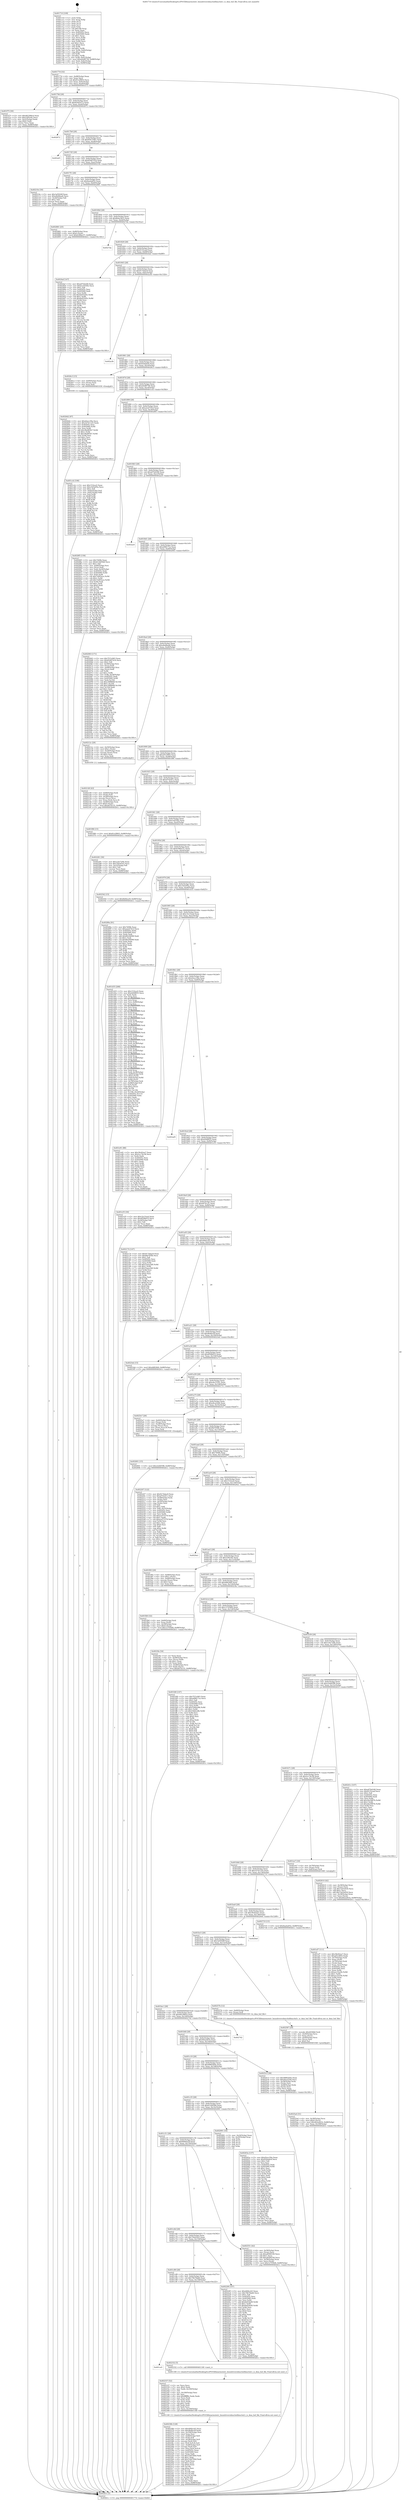 digraph "0x401710" {
  label = "0x401710 (/mnt/c/Users/mathe/Desktop/tcc/POCII/binaries/extr_linuxdriversdma-bufdma-buf.c_is_dma_buf_file_Final-ollvm.out::main(0))"
  labelloc = "t"
  node[shape=record]

  Entry [label="",width=0.3,height=0.3,shape=circle,fillcolor=black,style=filled]
  "0x40177d" [label="{
     0x40177d [32]\l
     | [instrs]\l
     &nbsp;&nbsp;0x40177d \<+6\>: mov -0x88(%rbp),%eax\l
     &nbsp;&nbsp;0x401783 \<+2\>: mov %eax,%ecx\l
     &nbsp;&nbsp;0x401785 \<+6\>: sub $0x81e2f603,%ecx\l
     &nbsp;&nbsp;0x40178b \<+6\>: mov %eax,-0x9c(%rbp)\l
     &nbsp;&nbsp;0x401791 \<+6\>: mov %ecx,-0xa0(%rbp)\l
     &nbsp;&nbsp;0x401797 \<+6\>: je 0000000000401f75 \<main+0x865\>\l
  }"]
  "0x401f75" [label="{
     0x401f75 [30]\l
     | [instrs]\l
     &nbsp;&nbsp;0x401f75 \<+5\>: mov $0x462389c4,%eax\l
     &nbsp;&nbsp;0x401f7a \<+5\>: mov $0x2285c82,%ecx\l
     &nbsp;&nbsp;0x401f7f \<+3\>: mov -0x2c(%rbp),%edx\l
     &nbsp;&nbsp;0x401f82 \<+3\>: cmp $0x0,%edx\l
     &nbsp;&nbsp;0x401f85 \<+3\>: cmove %ecx,%eax\l
     &nbsp;&nbsp;0x401f88 \<+6\>: mov %eax,-0x88(%rbp)\l
     &nbsp;&nbsp;0x401f8e \<+5\>: jmp 0000000000402b1c \<main+0x140c\>\l
  }"]
  "0x40179d" [label="{
     0x40179d [28]\l
     | [instrs]\l
     &nbsp;&nbsp;0x40179d \<+5\>: jmp 00000000004017a2 \<main+0x92\>\l
     &nbsp;&nbsp;0x4017a2 \<+6\>: mov -0x9c(%rbp),%eax\l
     &nbsp;&nbsp;0x4017a8 \<+5\>: sub $0x82402a73,%eax\l
     &nbsp;&nbsp;0x4017ad \<+6\>: mov %eax,-0xa4(%rbp)\l
     &nbsp;&nbsp;0x4017b3 \<+6\>: je 0000000000402872 \<main+0x1162\>\l
  }"]
  Exit [label="",width=0.3,height=0.3,shape=circle,fillcolor=black,style=filled,peripheries=2]
  "0x402872" [label="{
     0x402872\l
  }", style=dashed]
  "0x4017b9" [label="{
     0x4017b9 [28]\l
     | [instrs]\l
     &nbsp;&nbsp;0x4017b9 \<+5\>: jmp 00000000004017be \<main+0xae\>\l
     &nbsp;&nbsp;0x4017be \<+6\>: mov -0x9c(%rbp),%eax\l
     &nbsp;&nbsp;0x4017c4 \<+5\>: sub $0x85b72467,%eax\l
     &nbsp;&nbsp;0x4017c9 \<+6\>: mov %eax,-0xa8(%rbp)\l
     &nbsp;&nbsp;0x4017cf \<+6\>: je 0000000000402af3 \<main+0x13e3\>\l
  }"]
  "0x4026d2" [label="{
     0x4026d2 [97]\l
     | [instrs]\l
     &nbsp;&nbsp;0x4026d2 \<+5\>: mov $0xd2ecc59a,%ecx\l
     &nbsp;&nbsp;0x4026d7 \<+5\>: mov $0x327b11d3,%edx\l
     &nbsp;&nbsp;0x4026dc \<+7\>: mov 0x40505c,%esi\l
     &nbsp;&nbsp;0x4026e3 \<+8\>: mov 0x405060,%r8d\l
     &nbsp;&nbsp;0x4026eb \<+3\>: mov %esi,%r9d\l
     &nbsp;&nbsp;0x4026ee \<+7\>: add $0x38a965b7,%r9d\l
     &nbsp;&nbsp;0x4026f5 \<+4\>: sub $0x1,%r9d\l
     &nbsp;&nbsp;0x4026f9 \<+7\>: sub $0x38a965b7,%r9d\l
     &nbsp;&nbsp;0x402700 \<+4\>: imul %r9d,%esi\l
     &nbsp;&nbsp;0x402704 \<+3\>: and $0x1,%esi\l
     &nbsp;&nbsp;0x402707 \<+3\>: cmp $0x0,%esi\l
     &nbsp;&nbsp;0x40270a \<+4\>: sete %r10b\l
     &nbsp;&nbsp;0x40270e \<+4\>: cmp $0xa,%r8d\l
     &nbsp;&nbsp;0x402712 \<+4\>: setl %r11b\l
     &nbsp;&nbsp;0x402716 \<+3\>: mov %r10b,%bl\l
     &nbsp;&nbsp;0x402719 \<+3\>: and %r11b,%bl\l
     &nbsp;&nbsp;0x40271c \<+3\>: xor %r11b,%r10b\l
     &nbsp;&nbsp;0x40271f \<+3\>: or %r10b,%bl\l
     &nbsp;&nbsp;0x402722 \<+3\>: test $0x1,%bl\l
     &nbsp;&nbsp;0x402725 \<+3\>: cmovne %edx,%ecx\l
     &nbsp;&nbsp;0x402728 \<+6\>: mov %ecx,-0x88(%rbp)\l
     &nbsp;&nbsp;0x40272e \<+5\>: jmp 0000000000402b1c \<main+0x140c\>\l
  }"]
  "0x402af3" [label="{
     0x402af3\l
  }", style=dashed]
  "0x4017d5" [label="{
     0x4017d5 [28]\l
     | [instrs]\l
     &nbsp;&nbsp;0x4017d5 \<+5\>: jmp 00000000004017da \<main+0xca\>\l
     &nbsp;&nbsp;0x4017da \<+6\>: mov -0x9c(%rbp),%eax\l
     &nbsp;&nbsp;0x4017e0 \<+5\>: sub $0x85d97416,%eax\l
     &nbsp;&nbsp;0x4017e5 \<+6\>: mov %eax,-0xac(%rbp)\l
     &nbsp;&nbsp;0x4017eb \<+6\>: je 000000000040210e \<main+0x9fe\>\l
  }"]
  "0x402601" [label="{
     0x402601 [15]\l
     | [instrs]\l
     &nbsp;&nbsp;0x402601 \<+10\>: movl $0x22d405f8,-0x88(%rbp)\l
     &nbsp;&nbsp;0x40260b \<+5\>: jmp 0000000000402b1c \<main+0x140c\>\l
  }"]
  "0x40210e" [label="{
     0x40210e [30]\l
     | [instrs]\l
     &nbsp;&nbsp;0x40210e \<+5\>: mov $0x3af3026f,%eax\l
     &nbsp;&nbsp;0x402113 \<+5\>: mov $0xa9e8baa6,%ecx\l
     &nbsp;&nbsp;0x402118 \<+3\>: mov -0x26(%rbp),%dl\l
     &nbsp;&nbsp;0x40211b \<+3\>: test $0x1,%dl\l
     &nbsp;&nbsp;0x40211e \<+3\>: cmovne %ecx,%eax\l
     &nbsp;&nbsp;0x402121 \<+6\>: mov %eax,-0x88(%rbp)\l
     &nbsp;&nbsp;0x402127 \<+5\>: jmp 0000000000402b1c \<main+0x140c\>\l
  }"]
  "0x4017f1" [label="{
     0x4017f1 [28]\l
     | [instrs]\l
     &nbsp;&nbsp;0x4017f1 \<+5\>: jmp 00000000004017f6 \<main+0xe6\>\l
     &nbsp;&nbsp;0x4017f6 \<+6\>: mov -0x9c(%rbp),%eax\l
     &nbsp;&nbsp;0x4017fc \<+5\>: sub $0x8aa4a652,%eax\l
     &nbsp;&nbsp;0x401801 \<+6\>: mov %eax,-0xb0(%rbp)\l
     &nbsp;&nbsp;0x401807 \<+6\>: je 0000000000402881 \<main+0x1171\>\l
  }"]
  "0x4025a4" [label="{
     0x4025a4 [31]\l
     | [instrs]\l
     &nbsp;&nbsp;0x4025a4 \<+4\>: mov -0x38(%rbp),%rcx\l
     &nbsp;&nbsp;0x4025a8 \<+6\>: movl $0x0,(%rcx)\l
     &nbsp;&nbsp;0x4025ae \<+10\>: movl $0x462ed41b,-0x88(%rbp)\l
     &nbsp;&nbsp;0x4025b8 \<+6\>: mov %eax,-0x168(%rbp)\l
     &nbsp;&nbsp;0x4025be \<+5\>: jmp 0000000000402b1c \<main+0x140c\>\l
  }"]
  "0x402881" [label="{
     0x402881 [25]\l
     | [instrs]\l
     &nbsp;&nbsp;0x402881 \<+4\>: mov -0x80(%rbp),%rax\l
     &nbsp;&nbsp;0x402885 \<+6\>: movl $0x0,(%rax)\l
     &nbsp;&nbsp;0x40288b \<+10\>: movl $0xb396ac57,-0x88(%rbp)\l
     &nbsp;&nbsp;0x402895 \<+5\>: jmp 0000000000402b1c \<main+0x140c\>\l
  }"]
  "0x40180d" [label="{
     0x40180d [28]\l
     | [instrs]\l
     &nbsp;&nbsp;0x40180d \<+5\>: jmp 0000000000401812 \<main+0x102\>\l
     &nbsp;&nbsp;0x401812 \<+6\>: mov -0x9c(%rbp),%eax\l
     &nbsp;&nbsp;0x401818 \<+5\>: sub $0x8b4e34c5,%eax\l
     &nbsp;&nbsp;0x40181d \<+6\>: mov %eax,-0xb4(%rbp)\l
     &nbsp;&nbsp;0x401823 \<+6\>: je 00000000004027da \<main+0x10ca\>\l
  }"]
  "0x402587" [label="{
     0x402587 [29]\l
     | [instrs]\l
     &nbsp;&nbsp;0x402587 \<+10\>: movabs $0x4030b6,%rdi\l
     &nbsp;&nbsp;0x402591 \<+4\>: mov -0x40(%rbp),%rcx\l
     &nbsp;&nbsp;0x402595 \<+2\>: mov %eax,(%rcx)\l
     &nbsp;&nbsp;0x402597 \<+4\>: mov -0x40(%rbp),%rcx\l
     &nbsp;&nbsp;0x40259b \<+2\>: mov (%rcx),%esi\l
     &nbsp;&nbsp;0x40259d \<+2\>: mov $0x0,%al\l
     &nbsp;&nbsp;0x40259f \<+5\>: call 0000000000401040 \<printf@plt\>\l
     | [calls]\l
     &nbsp;&nbsp;0x401040 \{1\} (unknown)\l
  }"]
  "0x4027da" [label="{
     0x4027da\l
  }", style=dashed]
  "0x401829" [label="{
     0x401829 [28]\l
     | [instrs]\l
     &nbsp;&nbsp;0x401829 \<+5\>: jmp 000000000040182e \<main+0x11e\>\l
     &nbsp;&nbsp;0x40182e \<+6\>: mov -0x9c(%rbp),%eax\l
     &nbsp;&nbsp;0x401834 \<+5\>: sub $0x9155caef,%eax\l
     &nbsp;&nbsp;0x401839 \<+6\>: mov %eax,-0xb8(%rbp)\l
     &nbsp;&nbsp;0x40183f \<+6\>: je 00000000004024af \<main+0xd9f\>\l
  }"]
  "0x40236b" [label="{
     0x40236b [128]\l
     | [instrs]\l
     &nbsp;&nbsp;0x40236b \<+5\>: mov $0xd4fdccb5,%ecx\l
     &nbsp;&nbsp;0x402370 \<+5\>: mov $0xdbdfec0f,%edx\l
     &nbsp;&nbsp;0x402375 \<+6\>: mov -0x164(%rbp),%esi\l
     &nbsp;&nbsp;0x40237b \<+3\>: imul %eax,%esi\l
     &nbsp;&nbsp;0x40237e \<+4\>: mov -0x60(%rbp),%r8\l
     &nbsp;&nbsp;0x402382 \<+3\>: mov (%r8),%r8\l
     &nbsp;&nbsp;0x402385 \<+4\>: mov -0x58(%rbp),%r9\l
     &nbsp;&nbsp;0x402389 \<+3\>: movslq (%r9),%r9\l
     &nbsp;&nbsp;0x40238c \<+4\>: mov (%r8,%r9,8),%r8\l
     &nbsp;&nbsp;0x402390 \<+4\>: mov -0x48(%rbp),%r9\l
     &nbsp;&nbsp;0x402394 \<+3\>: movslq (%r9),%r9\l
     &nbsp;&nbsp;0x402397 \<+4\>: mov %esi,(%r8,%r9,4)\l
     &nbsp;&nbsp;0x40239b \<+7\>: mov 0x40505c,%eax\l
     &nbsp;&nbsp;0x4023a2 \<+7\>: mov 0x405060,%esi\l
     &nbsp;&nbsp;0x4023a9 \<+2\>: mov %eax,%edi\l
     &nbsp;&nbsp;0x4023ab \<+6\>: sub $0x534d780d,%edi\l
     &nbsp;&nbsp;0x4023b1 \<+3\>: sub $0x1,%edi\l
     &nbsp;&nbsp;0x4023b4 \<+6\>: add $0x534d780d,%edi\l
     &nbsp;&nbsp;0x4023ba \<+3\>: imul %edi,%eax\l
     &nbsp;&nbsp;0x4023bd \<+3\>: and $0x1,%eax\l
     &nbsp;&nbsp;0x4023c0 \<+3\>: cmp $0x0,%eax\l
     &nbsp;&nbsp;0x4023c3 \<+4\>: sete %r10b\l
     &nbsp;&nbsp;0x4023c7 \<+3\>: cmp $0xa,%esi\l
     &nbsp;&nbsp;0x4023ca \<+4\>: setl %r11b\l
     &nbsp;&nbsp;0x4023ce \<+3\>: mov %r10b,%bl\l
     &nbsp;&nbsp;0x4023d1 \<+3\>: and %r11b,%bl\l
     &nbsp;&nbsp;0x4023d4 \<+3\>: xor %r11b,%r10b\l
     &nbsp;&nbsp;0x4023d7 \<+3\>: or %r10b,%bl\l
     &nbsp;&nbsp;0x4023da \<+3\>: test $0x1,%bl\l
     &nbsp;&nbsp;0x4023dd \<+3\>: cmovne %edx,%ecx\l
     &nbsp;&nbsp;0x4023e0 \<+6\>: mov %ecx,-0x88(%rbp)\l
     &nbsp;&nbsp;0x4023e6 \<+5\>: jmp 0000000000402b1c \<main+0x140c\>\l
  }"]
  "0x4024af" [label="{
     0x4024af [147]\l
     | [instrs]\l
     &nbsp;&nbsp;0x4024af \<+5\>: mov $0xa67b4248,%eax\l
     &nbsp;&nbsp;0x4024b4 \<+5\>: mov $0xb1a45592,%ecx\l
     &nbsp;&nbsp;0x4024b9 \<+2\>: mov $0x1,%dl\l
     &nbsp;&nbsp;0x4024bb \<+7\>: mov 0x40505c,%esi\l
     &nbsp;&nbsp;0x4024c2 \<+7\>: mov 0x405060,%edi\l
     &nbsp;&nbsp;0x4024c9 \<+3\>: mov %esi,%r8d\l
     &nbsp;&nbsp;0x4024cc \<+7\>: add $0x6e932d5c,%r8d\l
     &nbsp;&nbsp;0x4024d3 \<+4\>: sub $0x1,%r8d\l
     &nbsp;&nbsp;0x4024d7 \<+7\>: sub $0x6e932d5c,%r8d\l
     &nbsp;&nbsp;0x4024de \<+4\>: imul %r8d,%esi\l
     &nbsp;&nbsp;0x4024e2 \<+3\>: and $0x1,%esi\l
     &nbsp;&nbsp;0x4024e5 \<+3\>: cmp $0x0,%esi\l
     &nbsp;&nbsp;0x4024e8 \<+4\>: sete %r9b\l
     &nbsp;&nbsp;0x4024ec \<+3\>: cmp $0xa,%edi\l
     &nbsp;&nbsp;0x4024ef \<+4\>: setl %r10b\l
     &nbsp;&nbsp;0x4024f3 \<+3\>: mov %r9b,%r11b\l
     &nbsp;&nbsp;0x4024f6 \<+4\>: xor $0xff,%r11b\l
     &nbsp;&nbsp;0x4024fa \<+3\>: mov %r10b,%bl\l
     &nbsp;&nbsp;0x4024fd \<+3\>: xor $0xff,%bl\l
     &nbsp;&nbsp;0x402500 \<+3\>: xor $0x1,%dl\l
     &nbsp;&nbsp;0x402503 \<+3\>: mov %r11b,%r14b\l
     &nbsp;&nbsp;0x402506 \<+4\>: and $0xff,%r14b\l
     &nbsp;&nbsp;0x40250a \<+3\>: and %dl,%r9b\l
     &nbsp;&nbsp;0x40250d \<+3\>: mov %bl,%r15b\l
     &nbsp;&nbsp;0x402510 \<+4\>: and $0xff,%r15b\l
     &nbsp;&nbsp;0x402514 \<+3\>: and %dl,%r10b\l
     &nbsp;&nbsp;0x402517 \<+3\>: or %r9b,%r14b\l
     &nbsp;&nbsp;0x40251a \<+3\>: or %r10b,%r15b\l
     &nbsp;&nbsp;0x40251d \<+3\>: xor %r15b,%r14b\l
     &nbsp;&nbsp;0x402520 \<+3\>: or %bl,%r11b\l
     &nbsp;&nbsp;0x402523 \<+4\>: xor $0xff,%r11b\l
     &nbsp;&nbsp;0x402527 \<+3\>: or $0x1,%dl\l
     &nbsp;&nbsp;0x40252a \<+3\>: and %dl,%r11b\l
     &nbsp;&nbsp;0x40252d \<+3\>: or %r11b,%r14b\l
     &nbsp;&nbsp;0x402530 \<+4\>: test $0x1,%r14b\l
     &nbsp;&nbsp;0x402534 \<+3\>: cmovne %ecx,%eax\l
     &nbsp;&nbsp;0x402537 \<+6\>: mov %eax,-0x88(%rbp)\l
     &nbsp;&nbsp;0x40253d \<+5\>: jmp 0000000000402b1c \<main+0x140c\>\l
  }"]
  "0x401845" [label="{
     0x401845 [28]\l
     | [instrs]\l
     &nbsp;&nbsp;0x401845 \<+5\>: jmp 000000000040184a \<main+0x13a\>\l
     &nbsp;&nbsp;0x40184a \<+6\>: mov -0x9c(%rbp),%eax\l
     &nbsp;&nbsp;0x401850 \<+5\>: sub $0x9174dac9,%eax\l
     &nbsp;&nbsp;0x401855 \<+6\>: mov %eax,-0xbc(%rbp)\l
     &nbsp;&nbsp;0x40185b \<+6\>: je 0000000000402a3b \<main+0x132b\>\l
  }"]
  "0x402337" [label="{
     0x402337 [52]\l
     | [instrs]\l
     &nbsp;&nbsp;0x402337 \<+2\>: xor %ecx,%ecx\l
     &nbsp;&nbsp;0x402339 \<+5\>: mov $0x2,%edx\l
     &nbsp;&nbsp;0x40233e \<+6\>: mov %edx,-0x160(%rbp)\l
     &nbsp;&nbsp;0x402344 \<+1\>: cltd\l
     &nbsp;&nbsp;0x402345 \<+6\>: mov -0x160(%rbp),%esi\l
     &nbsp;&nbsp;0x40234b \<+2\>: idiv %esi\l
     &nbsp;&nbsp;0x40234d \<+6\>: imul $0xfffffffe,%edx,%edx\l
     &nbsp;&nbsp;0x402353 \<+2\>: mov %ecx,%edi\l
     &nbsp;&nbsp;0x402355 \<+2\>: sub %edx,%edi\l
     &nbsp;&nbsp;0x402357 \<+2\>: mov %ecx,%edx\l
     &nbsp;&nbsp;0x402359 \<+3\>: sub $0x1,%edx\l
     &nbsp;&nbsp;0x40235c \<+2\>: add %edx,%edi\l
     &nbsp;&nbsp;0x40235e \<+2\>: sub %edi,%ecx\l
     &nbsp;&nbsp;0x402360 \<+6\>: mov %ecx,-0x164(%rbp)\l
     &nbsp;&nbsp;0x402366 \<+5\>: call 0000000000401160 \<next_i\>\l
     | [calls]\l
     &nbsp;&nbsp;0x401160 \{1\} (/mnt/c/Users/mathe/Desktop/tcc/POCII/binaries/extr_linuxdriversdma-bufdma-buf.c_is_dma_buf_file_Final-ollvm.out::next_i)\l
  }"]
  "0x402a3b" [label="{
     0x402a3b\l
  }", style=dashed]
  "0x401861" [label="{
     0x401861 [28]\l
     | [instrs]\l
     &nbsp;&nbsp;0x401861 \<+5\>: jmp 0000000000401866 \<main+0x156\>\l
     &nbsp;&nbsp;0x401866 \<+6\>: mov -0x9c(%rbp),%eax\l
     &nbsp;&nbsp;0x40186c \<+5\>: sub $0x924dafc6,%eax\l
     &nbsp;&nbsp;0x401871 \<+6\>: mov %eax,-0xc0(%rbp)\l
     &nbsp;&nbsp;0x401877 \<+6\>: je 00000000004026c3 \<main+0xfb3\>\l
  }"]
  "0x401ca5" [label="{
     0x401ca5\l
  }", style=dashed]
  "0x4026c3" [label="{
     0x4026c3 [15]\l
     | [instrs]\l
     &nbsp;&nbsp;0x4026c3 \<+4\>: mov -0x60(%rbp),%rax\l
     &nbsp;&nbsp;0x4026c7 \<+3\>: mov (%rax),%rax\l
     &nbsp;&nbsp;0x4026ca \<+3\>: mov %rax,%rdi\l
     &nbsp;&nbsp;0x4026cd \<+5\>: call 0000000000401030 \<free@plt\>\l
     | [calls]\l
     &nbsp;&nbsp;0x401030 \{1\} (unknown)\l
  }"]
  "0x40187d" [label="{
     0x40187d [28]\l
     | [instrs]\l
     &nbsp;&nbsp;0x40187d \<+5\>: jmp 0000000000401882 \<main+0x172\>\l
     &nbsp;&nbsp;0x401882 \<+6\>: mov -0x9c(%rbp),%eax\l
     &nbsp;&nbsp;0x401888 \<+5\>: sub $0xa0e88736,%eax\l
     &nbsp;&nbsp;0x40188d \<+6\>: mov %eax,-0xc4(%rbp)\l
     &nbsp;&nbsp;0x401893 \<+6\>: je 0000000000401ccb \<main+0x5bb\>\l
  }"]
  "0x402332" [label="{
     0x402332 [5]\l
     | [instrs]\l
     &nbsp;&nbsp;0x402332 \<+5\>: call 0000000000401160 \<next_i\>\l
     | [calls]\l
     &nbsp;&nbsp;0x401160 \{1\} (/mnt/c/Users/mathe/Desktop/tcc/POCII/binaries/extr_linuxdriversdma-bufdma-buf.c_is_dma_buf_file_Final-ollvm.out::next_i)\l
  }"]
  "0x401ccb" [label="{
     0x401ccb [106]\l
     | [instrs]\l
     &nbsp;&nbsp;0x401ccb \<+5\>: mov $0x151bca5,%eax\l
     &nbsp;&nbsp;0x401cd0 \<+5\>: mov $0xc5d3e95a,%ecx\l
     &nbsp;&nbsp;0x401cd5 \<+2\>: mov $0x1,%dl\l
     &nbsp;&nbsp;0x401cd7 \<+7\>: mov -0x82(%rbp),%sil\l
     &nbsp;&nbsp;0x401cde \<+7\>: mov -0x81(%rbp),%dil\l
     &nbsp;&nbsp;0x401ce5 \<+3\>: mov %sil,%r8b\l
     &nbsp;&nbsp;0x401ce8 \<+4\>: xor $0xff,%r8b\l
     &nbsp;&nbsp;0x401cec \<+3\>: mov %dil,%r9b\l
     &nbsp;&nbsp;0x401cef \<+4\>: xor $0xff,%r9b\l
     &nbsp;&nbsp;0x401cf3 \<+3\>: xor $0x1,%dl\l
     &nbsp;&nbsp;0x401cf6 \<+3\>: mov %r8b,%r10b\l
     &nbsp;&nbsp;0x401cf9 \<+4\>: and $0xff,%r10b\l
     &nbsp;&nbsp;0x401cfd \<+3\>: and %dl,%sil\l
     &nbsp;&nbsp;0x401d00 \<+3\>: mov %r9b,%r11b\l
     &nbsp;&nbsp;0x401d03 \<+4\>: and $0xff,%r11b\l
     &nbsp;&nbsp;0x401d07 \<+3\>: and %dl,%dil\l
     &nbsp;&nbsp;0x401d0a \<+3\>: or %sil,%r10b\l
     &nbsp;&nbsp;0x401d0d \<+3\>: or %dil,%r11b\l
     &nbsp;&nbsp;0x401d10 \<+3\>: xor %r11b,%r10b\l
     &nbsp;&nbsp;0x401d13 \<+3\>: or %r9b,%r8b\l
     &nbsp;&nbsp;0x401d16 \<+4\>: xor $0xff,%r8b\l
     &nbsp;&nbsp;0x401d1a \<+3\>: or $0x1,%dl\l
     &nbsp;&nbsp;0x401d1d \<+3\>: and %dl,%r8b\l
     &nbsp;&nbsp;0x401d20 \<+3\>: or %r8b,%r10b\l
     &nbsp;&nbsp;0x401d23 \<+4\>: test $0x1,%r10b\l
     &nbsp;&nbsp;0x401d27 \<+3\>: cmovne %ecx,%eax\l
     &nbsp;&nbsp;0x401d2a \<+6\>: mov %eax,-0x88(%rbp)\l
     &nbsp;&nbsp;0x401d30 \<+5\>: jmp 0000000000402b1c \<main+0x140c\>\l
  }"]
  "0x401899" [label="{
     0x401899 [28]\l
     | [instrs]\l
     &nbsp;&nbsp;0x401899 \<+5\>: jmp 000000000040189e \<main+0x18e\>\l
     &nbsp;&nbsp;0x40189e \<+6\>: mov -0x9c(%rbp),%eax\l
     &nbsp;&nbsp;0x4018a4 \<+5\>: sub $0xa2e47d1d,%eax\l
     &nbsp;&nbsp;0x4018a9 \<+6\>: mov %eax,-0xc8(%rbp)\l
     &nbsp;&nbsp;0x4018af \<+6\>: je 00000000004028f5 \<main+0x11e5\>\l
  }"]
  "0x402b1c" [label="{
     0x402b1c [5]\l
     | [instrs]\l
     &nbsp;&nbsp;0x402b1c \<+5\>: jmp 000000000040177d \<main+0x6d\>\l
  }"]
  "0x401710" [label="{
     0x401710 [109]\l
     | [instrs]\l
     &nbsp;&nbsp;0x401710 \<+1\>: push %rbp\l
     &nbsp;&nbsp;0x401711 \<+3\>: mov %rsp,%rbp\l
     &nbsp;&nbsp;0x401714 \<+2\>: push %r15\l
     &nbsp;&nbsp;0x401716 \<+2\>: push %r14\l
     &nbsp;&nbsp;0x401718 \<+2\>: push %r12\l
     &nbsp;&nbsp;0x40171a \<+1\>: push %rbx\l
     &nbsp;&nbsp;0x40171b \<+7\>: sub $0x180,%rsp\l
     &nbsp;&nbsp;0x401722 \<+2\>: xor %eax,%eax\l
     &nbsp;&nbsp;0x401724 \<+7\>: mov 0x40505c,%ecx\l
     &nbsp;&nbsp;0x40172b \<+7\>: mov 0x405060,%edx\l
     &nbsp;&nbsp;0x401732 \<+3\>: sub $0x1,%eax\l
     &nbsp;&nbsp;0x401735 \<+3\>: mov %ecx,%r8d\l
     &nbsp;&nbsp;0x401738 \<+3\>: add %eax,%r8d\l
     &nbsp;&nbsp;0x40173b \<+4\>: imul %r8d,%ecx\l
     &nbsp;&nbsp;0x40173f \<+3\>: and $0x1,%ecx\l
     &nbsp;&nbsp;0x401742 \<+3\>: cmp $0x0,%ecx\l
     &nbsp;&nbsp;0x401745 \<+4\>: sete %r9b\l
     &nbsp;&nbsp;0x401749 \<+4\>: and $0x1,%r9b\l
     &nbsp;&nbsp;0x40174d \<+7\>: mov %r9b,-0x82(%rbp)\l
     &nbsp;&nbsp;0x401754 \<+3\>: cmp $0xa,%edx\l
     &nbsp;&nbsp;0x401757 \<+4\>: setl %r9b\l
     &nbsp;&nbsp;0x40175b \<+4\>: and $0x1,%r9b\l
     &nbsp;&nbsp;0x40175f \<+7\>: mov %r9b,-0x81(%rbp)\l
     &nbsp;&nbsp;0x401766 \<+10\>: movl $0xa0e88736,-0x88(%rbp)\l
     &nbsp;&nbsp;0x401770 \<+6\>: mov %edi,-0x8c(%rbp)\l
     &nbsp;&nbsp;0x401776 \<+7\>: mov %rsi,-0x98(%rbp)\l
  }"]
  "0x401c89" [label="{
     0x401c89 [28]\l
     | [instrs]\l
     &nbsp;&nbsp;0x401c89 \<+5\>: jmp 0000000000401c8e \<main+0x57e\>\l
     &nbsp;&nbsp;0x401c8e \<+6\>: mov -0x9c(%rbp),%eax\l
     &nbsp;&nbsp;0x401c94 \<+5\>: sub $0x76b78ab6,%eax\l
     &nbsp;&nbsp;0x401c99 \<+6\>: mov %eax,-0x158(%rbp)\l
     &nbsp;&nbsp;0x401c9f \<+6\>: je 0000000000402332 \<main+0xc22\>\l
  }"]
  "0x4028f5" [label="{
     0x4028f5 [156]\l
     | [instrs]\l
     &nbsp;&nbsp;0x4028f5 \<+5\>: mov $0x7409b,%eax\l
     &nbsp;&nbsp;0x4028fa \<+5\>: mov $0x612b93b8,%ecx\l
     &nbsp;&nbsp;0x4028ff \<+2\>: mov $0x1,%dl\l
     &nbsp;&nbsp;0x402901 \<+4\>: mov -0x80(%rbp),%rsi\l
     &nbsp;&nbsp;0x402905 \<+2\>: mov (%rsi),%edi\l
     &nbsp;&nbsp;0x402907 \<+3\>: mov %edi,-0x24(%rbp)\l
     &nbsp;&nbsp;0x40290a \<+7\>: mov 0x40505c,%edi\l
     &nbsp;&nbsp;0x402911 \<+8\>: mov 0x405060,%r8d\l
     &nbsp;&nbsp;0x402919 \<+3\>: mov %edi,%r9d\l
     &nbsp;&nbsp;0x40291c \<+7\>: sub $0x7e905ece,%r9d\l
     &nbsp;&nbsp;0x402923 \<+4\>: sub $0x1,%r9d\l
     &nbsp;&nbsp;0x402927 \<+7\>: add $0x7e905ece,%r9d\l
     &nbsp;&nbsp;0x40292e \<+4\>: imul %r9d,%edi\l
     &nbsp;&nbsp;0x402932 \<+3\>: and $0x1,%edi\l
     &nbsp;&nbsp;0x402935 \<+3\>: cmp $0x0,%edi\l
     &nbsp;&nbsp;0x402938 \<+4\>: sete %r10b\l
     &nbsp;&nbsp;0x40293c \<+4\>: cmp $0xa,%r8d\l
     &nbsp;&nbsp;0x402940 \<+4\>: setl %r11b\l
     &nbsp;&nbsp;0x402944 \<+3\>: mov %r10b,%bl\l
     &nbsp;&nbsp;0x402947 \<+3\>: xor $0xff,%bl\l
     &nbsp;&nbsp;0x40294a \<+3\>: mov %r11b,%r14b\l
     &nbsp;&nbsp;0x40294d \<+4\>: xor $0xff,%r14b\l
     &nbsp;&nbsp;0x402951 \<+3\>: xor $0x1,%dl\l
     &nbsp;&nbsp;0x402954 \<+3\>: mov %bl,%r15b\l
     &nbsp;&nbsp;0x402957 \<+4\>: and $0xff,%r15b\l
     &nbsp;&nbsp;0x40295b \<+3\>: and %dl,%r10b\l
     &nbsp;&nbsp;0x40295e \<+3\>: mov %r14b,%r12b\l
     &nbsp;&nbsp;0x402961 \<+4\>: and $0xff,%r12b\l
     &nbsp;&nbsp;0x402965 \<+3\>: and %dl,%r11b\l
     &nbsp;&nbsp;0x402968 \<+3\>: or %r10b,%r15b\l
     &nbsp;&nbsp;0x40296b \<+3\>: or %r11b,%r12b\l
     &nbsp;&nbsp;0x40296e \<+3\>: xor %r12b,%r15b\l
     &nbsp;&nbsp;0x402971 \<+3\>: or %r14b,%bl\l
     &nbsp;&nbsp;0x402974 \<+3\>: xor $0xff,%bl\l
     &nbsp;&nbsp;0x402977 \<+3\>: or $0x1,%dl\l
     &nbsp;&nbsp;0x40297a \<+2\>: and %dl,%bl\l
     &nbsp;&nbsp;0x40297c \<+3\>: or %bl,%r15b\l
     &nbsp;&nbsp;0x40297f \<+4\>: test $0x1,%r15b\l
     &nbsp;&nbsp;0x402983 \<+3\>: cmovne %ecx,%eax\l
     &nbsp;&nbsp;0x402986 \<+6\>: mov %eax,-0x88(%rbp)\l
     &nbsp;&nbsp;0x40298c \<+5\>: jmp 0000000000402b1c \<main+0x140c\>\l
  }"]
  "0x4018b5" [label="{
     0x4018b5 [28]\l
     | [instrs]\l
     &nbsp;&nbsp;0x4018b5 \<+5\>: jmp 00000000004018ba \<main+0x1aa\>\l
     &nbsp;&nbsp;0x4018ba \<+6\>: mov -0x9c(%rbp),%eax\l
     &nbsp;&nbsp;0x4018c0 \<+5\>: sub $0xa67b4248,%eax\l
     &nbsp;&nbsp;0x4018c5 \<+6\>: mov %eax,-0xcc(%rbp)\l
     &nbsp;&nbsp;0x4018cb \<+6\>: je 0000000000402ac6 \<main+0x13b6\>\l
  }"]
  "0x40229f" [label="{
     0x40229f [147]\l
     | [instrs]\l
     &nbsp;&nbsp;0x40229f \<+5\>: mov $0xd4fdccb5,%eax\l
     &nbsp;&nbsp;0x4022a4 \<+5\>: mov $0x76b78ab6,%ecx\l
     &nbsp;&nbsp;0x4022a9 \<+2\>: mov $0x1,%dl\l
     &nbsp;&nbsp;0x4022ab \<+7\>: mov 0x40505c,%esi\l
     &nbsp;&nbsp;0x4022b2 \<+7\>: mov 0x405060,%edi\l
     &nbsp;&nbsp;0x4022b9 \<+3\>: mov %esi,%r8d\l
     &nbsp;&nbsp;0x4022bc \<+7\>: add $0x6e63def0,%r8d\l
     &nbsp;&nbsp;0x4022c3 \<+4\>: sub $0x1,%r8d\l
     &nbsp;&nbsp;0x4022c7 \<+7\>: sub $0x6e63def0,%r8d\l
     &nbsp;&nbsp;0x4022ce \<+4\>: imul %r8d,%esi\l
     &nbsp;&nbsp;0x4022d2 \<+3\>: and $0x1,%esi\l
     &nbsp;&nbsp;0x4022d5 \<+3\>: cmp $0x0,%esi\l
     &nbsp;&nbsp;0x4022d8 \<+4\>: sete %r9b\l
     &nbsp;&nbsp;0x4022dc \<+3\>: cmp $0xa,%edi\l
     &nbsp;&nbsp;0x4022df \<+4\>: setl %r10b\l
     &nbsp;&nbsp;0x4022e3 \<+3\>: mov %r9b,%r11b\l
     &nbsp;&nbsp;0x4022e6 \<+4\>: xor $0xff,%r11b\l
     &nbsp;&nbsp;0x4022ea \<+3\>: mov %r10b,%bl\l
     &nbsp;&nbsp;0x4022ed \<+3\>: xor $0xff,%bl\l
     &nbsp;&nbsp;0x4022f0 \<+3\>: xor $0x1,%dl\l
     &nbsp;&nbsp;0x4022f3 \<+3\>: mov %r11b,%r14b\l
     &nbsp;&nbsp;0x4022f6 \<+4\>: and $0xff,%r14b\l
     &nbsp;&nbsp;0x4022fa \<+3\>: and %dl,%r9b\l
     &nbsp;&nbsp;0x4022fd \<+3\>: mov %bl,%r15b\l
     &nbsp;&nbsp;0x402300 \<+4\>: and $0xff,%r15b\l
     &nbsp;&nbsp;0x402304 \<+3\>: and %dl,%r10b\l
     &nbsp;&nbsp;0x402307 \<+3\>: or %r9b,%r14b\l
     &nbsp;&nbsp;0x40230a \<+3\>: or %r10b,%r15b\l
     &nbsp;&nbsp;0x40230d \<+3\>: xor %r15b,%r14b\l
     &nbsp;&nbsp;0x402310 \<+3\>: or %bl,%r11b\l
     &nbsp;&nbsp;0x402313 \<+4\>: xor $0xff,%r11b\l
     &nbsp;&nbsp;0x402317 \<+3\>: or $0x1,%dl\l
     &nbsp;&nbsp;0x40231a \<+3\>: and %dl,%r11b\l
     &nbsp;&nbsp;0x40231d \<+3\>: or %r11b,%r14b\l
     &nbsp;&nbsp;0x402320 \<+4\>: test $0x1,%r14b\l
     &nbsp;&nbsp;0x402324 \<+3\>: cmovne %ecx,%eax\l
     &nbsp;&nbsp;0x402327 \<+6\>: mov %eax,-0x88(%rbp)\l
     &nbsp;&nbsp;0x40232d \<+5\>: jmp 0000000000402b1c \<main+0x140c\>\l
  }"]
  "0x402ac6" [label="{
     0x402ac6\l
  }", style=dashed]
  "0x4018d1" [label="{
     0x4018d1 [28]\l
     | [instrs]\l
     &nbsp;&nbsp;0x4018d1 \<+5\>: jmp 00000000004018d6 \<main+0x1c6\>\l
     &nbsp;&nbsp;0x4018d6 \<+6\>: mov -0x9c(%rbp),%eax\l
     &nbsp;&nbsp;0x4018dc \<+5\>: sub $0xa99617ce,%eax\l
     &nbsp;&nbsp;0x4018e1 \<+6\>: mov %eax,-0xd0(%rbp)\l
     &nbsp;&nbsp;0x4018e7 \<+6\>: je 0000000000402063 \<main+0x953\>\l
  }"]
  "0x401c6d" [label="{
     0x401c6d [28]\l
     | [instrs]\l
     &nbsp;&nbsp;0x401c6d \<+5\>: jmp 0000000000401c72 \<main+0x562\>\l
     &nbsp;&nbsp;0x401c72 \<+6\>: mov -0x9c(%rbp),%eax\l
     &nbsp;&nbsp;0x401c78 \<+5\>: sub $0x70dc63e5,%eax\l
     &nbsp;&nbsp;0x401c7d \<+6\>: mov %eax,-0x154(%rbp)\l
     &nbsp;&nbsp;0x401c83 \<+6\>: je 000000000040229f \<main+0xb8f\>\l
  }"]
  "0x402063" [label="{
     0x402063 [171]\l
     | [instrs]\l
     &nbsp;&nbsp;0x402063 \<+5\>: mov $0x7f15c963,%eax\l
     &nbsp;&nbsp;0x402068 \<+5\>: mov $0x85d97416,%ecx\l
     &nbsp;&nbsp;0x40206d \<+2\>: mov $0x1,%dl\l
     &nbsp;&nbsp;0x40206f \<+4\>: mov -0x58(%rbp),%rsi\l
     &nbsp;&nbsp;0x402073 \<+2\>: mov (%rsi),%edi\l
     &nbsp;&nbsp;0x402075 \<+4\>: mov -0x68(%rbp),%rsi\l
     &nbsp;&nbsp;0x402079 \<+2\>: cmp (%rsi),%edi\l
     &nbsp;&nbsp;0x40207b \<+4\>: setl %r8b\l
     &nbsp;&nbsp;0x40207f \<+4\>: and $0x1,%r8b\l
     &nbsp;&nbsp;0x402083 \<+4\>: mov %r8b,-0x26(%rbp)\l
     &nbsp;&nbsp;0x402087 \<+7\>: mov 0x40505c,%edi\l
     &nbsp;&nbsp;0x40208e \<+8\>: mov 0x405060,%r9d\l
     &nbsp;&nbsp;0x402096 \<+3\>: mov %edi,%r10d\l
     &nbsp;&nbsp;0x402099 \<+7\>: sub $0xc58f8848,%r10d\l
     &nbsp;&nbsp;0x4020a0 \<+4\>: sub $0x1,%r10d\l
     &nbsp;&nbsp;0x4020a4 \<+7\>: add $0xc58f8848,%r10d\l
     &nbsp;&nbsp;0x4020ab \<+4\>: imul %r10d,%edi\l
     &nbsp;&nbsp;0x4020af \<+3\>: and $0x1,%edi\l
     &nbsp;&nbsp;0x4020b2 \<+3\>: cmp $0x0,%edi\l
     &nbsp;&nbsp;0x4020b5 \<+4\>: sete %r8b\l
     &nbsp;&nbsp;0x4020b9 \<+4\>: cmp $0xa,%r9d\l
     &nbsp;&nbsp;0x4020bd \<+4\>: setl %r11b\l
     &nbsp;&nbsp;0x4020c1 \<+3\>: mov %r8b,%bl\l
     &nbsp;&nbsp;0x4020c4 \<+3\>: xor $0xff,%bl\l
     &nbsp;&nbsp;0x4020c7 \<+3\>: mov %r11b,%r14b\l
     &nbsp;&nbsp;0x4020ca \<+4\>: xor $0xff,%r14b\l
     &nbsp;&nbsp;0x4020ce \<+3\>: xor $0x1,%dl\l
     &nbsp;&nbsp;0x4020d1 \<+3\>: mov %bl,%r15b\l
     &nbsp;&nbsp;0x4020d4 \<+4\>: and $0xff,%r15b\l
     &nbsp;&nbsp;0x4020d8 \<+3\>: and %dl,%r8b\l
     &nbsp;&nbsp;0x4020db \<+3\>: mov %r14b,%r12b\l
     &nbsp;&nbsp;0x4020de \<+4\>: and $0xff,%r12b\l
     &nbsp;&nbsp;0x4020e2 \<+3\>: and %dl,%r11b\l
     &nbsp;&nbsp;0x4020e5 \<+3\>: or %r8b,%r15b\l
     &nbsp;&nbsp;0x4020e8 \<+3\>: or %r11b,%r12b\l
     &nbsp;&nbsp;0x4020eb \<+3\>: xor %r12b,%r15b\l
     &nbsp;&nbsp;0x4020ee \<+3\>: or %r14b,%bl\l
     &nbsp;&nbsp;0x4020f1 \<+3\>: xor $0xff,%bl\l
     &nbsp;&nbsp;0x4020f4 \<+3\>: or $0x1,%dl\l
     &nbsp;&nbsp;0x4020f7 \<+2\>: and %dl,%bl\l
     &nbsp;&nbsp;0x4020f9 \<+3\>: or %bl,%r15b\l
     &nbsp;&nbsp;0x4020fc \<+4\>: test $0x1,%r15b\l
     &nbsp;&nbsp;0x402100 \<+3\>: cmovne %ecx,%eax\l
     &nbsp;&nbsp;0x402103 \<+6\>: mov %eax,-0x88(%rbp)\l
     &nbsp;&nbsp;0x402109 \<+5\>: jmp 0000000000402b1c \<main+0x140c\>\l
  }"]
  "0x4018ed" [label="{
     0x4018ed [28]\l
     | [instrs]\l
     &nbsp;&nbsp;0x4018ed \<+5\>: jmp 00000000004018f2 \<main+0x1e2\>\l
     &nbsp;&nbsp;0x4018f2 \<+6\>: mov -0x9c(%rbp),%eax\l
     &nbsp;&nbsp;0x4018f8 \<+5\>: sub $0xa9e8baa6,%eax\l
     &nbsp;&nbsp;0x4018fd \<+6\>: mov %eax,-0xd4(%rbp)\l
     &nbsp;&nbsp;0x401903 \<+6\>: je 000000000040212c \<main+0xa1c\>\l
  }"]
  "0x402551" [label="{
     0x402551 [42]\l
     | [instrs]\l
     &nbsp;&nbsp;0x402551 \<+4\>: mov -0x58(%rbp),%rax\l
     &nbsp;&nbsp;0x402555 \<+2\>: mov (%rax),%ecx\l
     &nbsp;&nbsp;0x402557 \<+6\>: sub $0xa8566336,%ecx\l
     &nbsp;&nbsp;0x40255d \<+3\>: add $0x1,%ecx\l
     &nbsp;&nbsp;0x402560 \<+6\>: add $0xa8566336,%ecx\l
     &nbsp;&nbsp;0x402566 \<+4\>: mov -0x58(%rbp),%rax\l
     &nbsp;&nbsp;0x40256a \<+2\>: mov %ecx,(%rax)\l
     &nbsp;&nbsp;0x40256c \<+10\>: movl $0x12705bf4,-0x88(%rbp)\l
     &nbsp;&nbsp;0x402576 \<+5\>: jmp 0000000000402b1c \<main+0x140c\>\l
  }"]
  "0x40212c" [label="{
     0x40212c [29]\l
     | [instrs]\l
     &nbsp;&nbsp;0x40212c \<+4\>: mov -0x50(%rbp),%rax\l
     &nbsp;&nbsp;0x402130 \<+6\>: movl $0x1,(%rax)\l
     &nbsp;&nbsp;0x402136 \<+4\>: mov -0x50(%rbp),%rax\l
     &nbsp;&nbsp;0x40213a \<+3\>: movslq (%rax),%rax\l
     &nbsp;&nbsp;0x40213d \<+4\>: shl $0x2,%rax\l
     &nbsp;&nbsp;0x402141 \<+3\>: mov %rax,%rdi\l
     &nbsp;&nbsp;0x402144 \<+5\>: call 0000000000401050 \<malloc@plt\>\l
     | [calls]\l
     &nbsp;&nbsp;0x401050 \{1\} (unknown)\l
  }"]
  "0x401909" [label="{
     0x401909 [28]\l
     | [instrs]\l
     &nbsp;&nbsp;0x401909 \<+5\>: jmp 000000000040190e \<main+0x1fe\>\l
     &nbsp;&nbsp;0x40190e \<+6\>: mov -0x9c(%rbp),%eax\l
     &nbsp;&nbsp;0x401914 \<+5\>: sub $0xaf51d063,%eax\l
     &nbsp;&nbsp;0x401919 \<+6\>: mov %eax,-0xd8(%rbp)\l
     &nbsp;&nbsp;0x40191f \<+6\>: je 0000000000401f66 \<main+0x856\>\l
  }"]
  "0x401c51" [label="{
     0x401c51 [28]\l
     | [instrs]\l
     &nbsp;&nbsp;0x401c51 \<+5\>: jmp 0000000000401c56 \<main+0x546\>\l
     &nbsp;&nbsp;0x401c56 \<+6\>: mov -0x9c(%rbp),%eax\l
     &nbsp;&nbsp;0x401c5c \<+5\>: sub $0x6b84ea5f,%eax\l
     &nbsp;&nbsp;0x401c61 \<+6\>: mov %eax,-0x150(%rbp)\l
     &nbsp;&nbsp;0x401c67 \<+6\>: je 0000000000402551 \<main+0xe41\>\l
  }"]
  "0x401f66" [label="{
     0x401f66 [15]\l
     | [instrs]\l
     &nbsp;&nbsp;0x401f66 \<+10\>: movl $0x81e2f603,-0x88(%rbp)\l
     &nbsp;&nbsp;0x401f70 \<+5\>: jmp 0000000000402b1c \<main+0x140c\>\l
  }"]
  "0x401925" [label="{
     0x401925 [28]\l
     | [instrs]\l
     &nbsp;&nbsp;0x401925 \<+5\>: jmp 000000000040192a \<main+0x21a\>\l
     &nbsp;&nbsp;0x40192a \<+6\>: mov -0x9c(%rbp),%eax\l
     &nbsp;&nbsp;0x401930 \<+5\>: sub $0xaf742d11,%eax\l
     &nbsp;&nbsp;0x401935 \<+6\>: mov %eax,-0xdc(%rbp)\l
     &nbsp;&nbsp;0x40193b \<+6\>: je 0000000000402281 \<main+0xb71\>\l
  }"]
  "0x402991" [label="{
     0x402991 [16]\l
     | [instrs]\l
     &nbsp;&nbsp;0x402991 \<+3\>: mov -0x24(%rbp),%eax\l
     &nbsp;&nbsp;0x402994 \<+4\>: lea -0x20(%rbp),%rsp\l
     &nbsp;&nbsp;0x402998 \<+1\>: pop %rbx\l
     &nbsp;&nbsp;0x402999 \<+2\>: pop %r12\l
     &nbsp;&nbsp;0x40299b \<+2\>: pop %r14\l
     &nbsp;&nbsp;0x40299d \<+2\>: pop %r15\l
     &nbsp;&nbsp;0x40299f \<+1\>: pop %rbp\l
     &nbsp;&nbsp;0x4029a0 \<+1\>: ret\l
  }"]
  "0x402281" [label="{
     0x402281 [30]\l
     | [instrs]\l
     &nbsp;&nbsp;0x402281 \<+5\>: mov $0x1edc7a0b,%eax\l
     &nbsp;&nbsp;0x402286 \<+5\>: mov $0x70dc63e5,%ecx\l
     &nbsp;&nbsp;0x40228b \<+3\>: mov -0x25(%rbp),%dl\l
     &nbsp;&nbsp;0x40228e \<+3\>: test $0x1,%dl\l
     &nbsp;&nbsp;0x402291 \<+3\>: cmovne %ecx,%eax\l
     &nbsp;&nbsp;0x402294 \<+6\>: mov %eax,-0x88(%rbp)\l
     &nbsp;&nbsp;0x40229a \<+5\>: jmp 0000000000402b1c \<main+0x140c\>\l
  }"]
  "0x401941" [label="{
     0x401941 [28]\l
     | [instrs]\l
     &nbsp;&nbsp;0x401941 \<+5\>: jmp 0000000000401946 \<main+0x236\>\l
     &nbsp;&nbsp;0x401946 \<+6\>: mov -0x9c(%rbp),%eax\l
     &nbsp;&nbsp;0x40194c \<+5\>: sub $0xb1a45592,%eax\l
     &nbsp;&nbsp;0x401951 \<+6\>: mov %eax,-0xe0(%rbp)\l
     &nbsp;&nbsp;0x401957 \<+6\>: je 0000000000402542 \<main+0xe32\>\l
  }"]
  "0x401c35" [label="{
     0x401c35 [28]\l
     | [instrs]\l
     &nbsp;&nbsp;0x401c35 \<+5\>: jmp 0000000000401c3a \<main+0x52a\>\l
     &nbsp;&nbsp;0x401c3a \<+6\>: mov -0x9c(%rbp),%eax\l
     &nbsp;&nbsp;0x401c40 \<+5\>: sub $0x612b93b8,%eax\l
     &nbsp;&nbsp;0x401c45 \<+6\>: mov %eax,-0x14c(%rbp)\l
     &nbsp;&nbsp;0x401c4b \<+6\>: je 0000000000402991 \<main+0x1281\>\l
  }"]
  "0x402542" [label="{
     0x402542 [15]\l
     | [instrs]\l
     &nbsp;&nbsp;0x402542 \<+10\>: movl $0x6b84ea5f,-0x88(%rbp)\l
     &nbsp;&nbsp;0x40254c \<+5\>: jmp 0000000000402b1c \<main+0x140c\>\l
  }"]
  "0x40195d" [label="{
     0x40195d [28]\l
     | [instrs]\l
     &nbsp;&nbsp;0x40195d \<+5\>: jmp 0000000000401962 \<main+0x252\>\l
     &nbsp;&nbsp;0x401962 \<+6\>: mov -0x9c(%rbp),%eax\l
     &nbsp;&nbsp;0x401968 \<+5\>: sub $0xb396ac57,%eax\l
     &nbsp;&nbsp;0x40196d \<+6\>: mov %eax,-0xe4(%rbp)\l
     &nbsp;&nbsp;0x401973 \<+6\>: je 000000000040289a \<main+0x118a\>\l
  }"]
  "0x40263a" [label="{
     0x40263a [137]\l
     | [instrs]\l
     &nbsp;&nbsp;0x40263a \<+5\>: mov $0xd2ecc59a,%eax\l
     &nbsp;&nbsp;0x40263f \<+5\>: mov $0x924dafc6,%ecx\l
     &nbsp;&nbsp;0x402644 \<+2\>: mov $0x1,%dl\l
     &nbsp;&nbsp;0x402646 \<+2\>: xor %esi,%esi\l
     &nbsp;&nbsp;0x402648 \<+7\>: mov 0x40505c,%edi\l
     &nbsp;&nbsp;0x40264f \<+8\>: mov 0x405060,%r8d\l
     &nbsp;&nbsp;0x402657 \<+3\>: sub $0x1,%esi\l
     &nbsp;&nbsp;0x40265a \<+3\>: mov %edi,%r9d\l
     &nbsp;&nbsp;0x40265d \<+3\>: add %esi,%r9d\l
     &nbsp;&nbsp;0x402660 \<+4\>: imul %r9d,%edi\l
     &nbsp;&nbsp;0x402664 \<+3\>: and $0x1,%edi\l
     &nbsp;&nbsp;0x402667 \<+3\>: cmp $0x0,%edi\l
     &nbsp;&nbsp;0x40266a \<+4\>: sete %r10b\l
     &nbsp;&nbsp;0x40266e \<+4\>: cmp $0xa,%r8d\l
     &nbsp;&nbsp;0x402672 \<+4\>: setl %r11b\l
     &nbsp;&nbsp;0x402676 \<+3\>: mov %r10b,%bl\l
     &nbsp;&nbsp;0x402679 \<+3\>: xor $0xff,%bl\l
     &nbsp;&nbsp;0x40267c \<+3\>: mov %r11b,%r14b\l
     &nbsp;&nbsp;0x40267f \<+4\>: xor $0xff,%r14b\l
     &nbsp;&nbsp;0x402683 \<+3\>: xor $0x1,%dl\l
     &nbsp;&nbsp;0x402686 \<+3\>: mov %bl,%r15b\l
     &nbsp;&nbsp;0x402689 \<+4\>: and $0xff,%r15b\l
     &nbsp;&nbsp;0x40268d \<+3\>: and %dl,%r10b\l
     &nbsp;&nbsp;0x402690 \<+3\>: mov %r14b,%r12b\l
     &nbsp;&nbsp;0x402693 \<+4\>: and $0xff,%r12b\l
     &nbsp;&nbsp;0x402697 \<+3\>: and %dl,%r11b\l
     &nbsp;&nbsp;0x40269a \<+3\>: or %r10b,%r15b\l
     &nbsp;&nbsp;0x40269d \<+3\>: or %r11b,%r12b\l
     &nbsp;&nbsp;0x4026a0 \<+3\>: xor %r12b,%r15b\l
     &nbsp;&nbsp;0x4026a3 \<+3\>: or %r14b,%bl\l
     &nbsp;&nbsp;0x4026a6 \<+3\>: xor $0xff,%bl\l
     &nbsp;&nbsp;0x4026a9 \<+3\>: or $0x1,%dl\l
     &nbsp;&nbsp;0x4026ac \<+2\>: and %dl,%bl\l
     &nbsp;&nbsp;0x4026ae \<+3\>: or %bl,%r15b\l
     &nbsp;&nbsp;0x4026b1 \<+4\>: test $0x1,%r15b\l
     &nbsp;&nbsp;0x4026b5 \<+3\>: cmovne %ecx,%eax\l
     &nbsp;&nbsp;0x4026b8 \<+6\>: mov %eax,-0x88(%rbp)\l
     &nbsp;&nbsp;0x4026be \<+5\>: jmp 0000000000402b1c \<main+0x140c\>\l
  }"]
  "0x40289a" [label="{
     0x40289a [91]\l
     | [instrs]\l
     &nbsp;&nbsp;0x40289a \<+5\>: mov $0x7409b,%eax\l
     &nbsp;&nbsp;0x40289f \<+5\>: mov $0xa2e47d1d,%ecx\l
     &nbsp;&nbsp;0x4028a4 \<+7\>: mov 0x40505c,%edx\l
     &nbsp;&nbsp;0x4028ab \<+7\>: mov 0x405060,%esi\l
     &nbsp;&nbsp;0x4028b2 \<+2\>: mov %edx,%edi\l
     &nbsp;&nbsp;0x4028b4 \<+6\>: add $0x80c64099,%edi\l
     &nbsp;&nbsp;0x4028ba \<+3\>: sub $0x1,%edi\l
     &nbsp;&nbsp;0x4028bd \<+6\>: sub $0x80c64099,%edi\l
     &nbsp;&nbsp;0x4028c3 \<+3\>: imul %edi,%edx\l
     &nbsp;&nbsp;0x4028c6 \<+3\>: and $0x1,%edx\l
     &nbsp;&nbsp;0x4028c9 \<+3\>: cmp $0x0,%edx\l
     &nbsp;&nbsp;0x4028cc \<+4\>: sete %r8b\l
     &nbsp;&nbsp;0x4028d0 \<+3\>: cmp $0xa,%esi\l
     &nbsp;&nbsp;0x4028d3 \<+4\>: setl %r9b\l
     &nbsp;&nbsp;0x4028d7 \<+3\>: mov %r8b,%r10b\l
     &nbsp;&nbsp;0x4028da \<+3\>: and %r9b,%r10b\l
     &nbsp;&nbsp;0x4028dd \<+3\>: xor %r9b,%r8b\l
     &nbsp;&nbsp;0x4028e0 \<+3\>: or %r8b,%r10b\l
     &nbsp;&nbsp;0x4028e3 \<+4\>: test $0x1,%r10b\l
     &nbsp;&nbsp;0x4028e7 \<+3\>: cmovne %ecx,%eax\l
     &nbsp;&nbsp;0x4028ea \<+6\>: mov %eax,-0x88(%rbp)\l
     &nbsp;&nbsp;0x4028f0 \<+5\>: jmp 0000000000402b1c \<main+0x140c\>\l
  }"]
  "0x401979" [label="{
     0x401979 [28]\l
     | [instrs]\l
     &nbsp;&nbsp;0x401979 \<+5\>: jmp 000000000040197e \<main+0x26e\>\l
     &nbsp;&nbsp;0x40197e \<+6\>: mov -0x9c(%rbp),%eax\l
     &nbsp;&nbsp;0x401984 \<+5\>: sub $0xc5d3e95a,%eax\l
     &nbsp;&nbsp;0x401989 \<+6\>: mov %eax,-0xe8(%rbp)\l
     &nbsp;&nbsp;0x40198f \<+6\>: je 0000000000401d35 \<main+0x625\>\l
  }"]
  "0x401c19" [label="{
     0x401c19 [28]\l
     | [instrs]\l
     &nbsp;&nbsp;0x401c19 \<+5\>: jmp 0000000000401c1e \<main+0x50e\>\l
     &nbsp;&nbsp;0x401c1e \<+6\>: mov -0x9c(%rbp),%eax\l
     &nbsp;&nbsp;0x401c24 \<+5\>: sub $0x48802b0e,%eax\l
     &nbsp;&nbsp;0x401c29 \<+6\>: mov %eax,-0x148(%rbp)\l
     &nbsp;&nbsp;0x401c2f \<+6\>: je 000000000040263a \<main+0xf2a\>\l
  }"]
  "0x401d35" [label="{
     0x401d35 [288]\l
     | [instrs]\l
     &nbsp;&nbsp;0x401d35 \<+5\>: mov $0x151bca5,%eax\l
     &nbsp;&nbsp;0x401d3a \<+5\>: mov $0xd2fdf655,%ecx\l
     &nbsp;&nbsp;0x401d3f \<+2\>: xor %edx,%edx\l
     &nbsp;&nbsp;0x401d41 \<+3\>: mov %rsp,%rsi\l
     &nbsp;&nbsp;0x401d44 \<+4\>: add $0xfffffffffffffff0,%rsi\l
     &nbsp;&nbsp;0x401d48 \<+3\>: mov %rsi,%rsp\l
     &nbsp;&nbsp;0x401d4b \<+4\>: mov %rsi,-0x80(%rbp)\l
     &nbsp;&nbsp;0x401d4f \<+3\>: mov %rsp,%rsi\l
     &nbsp;&nbsp;0x401d52 \<+4\>: add $0xfffffffffffffff0,%rsi\l
     &nbsp;&nbsp;0x401d56 \<+3\>: mov %rsi,%rsp\l
     &nbsp;&nbsp;0x401d59 \<+3\>: mov %rsp,%rdi\l
     &nbsp;&nbsp;0x401d5c \<+4\>: add $0xfffffffffffffff0,%rdi\l
     &nbsp;&nbsp;0x401d60 \<+3\>: mov %rdi,%rsp\l
     &nbsp;&nbsp;0x401d63 \<+4\>: mov %rdi,-0x78(%rbp)\l
     &nbsp;&nbsp;0x401d67 \<+3\>: mov %rsp,%rdi\l
     &nbsp;&nbsp;0x401d6a \<+4\>: add $0xfffffffffffffff0,%rdi\l
     &nbsp;&nbsp;0x401d6e \<+3\>: mov %rdi,%rsp\l
     &nbsp;&nbsp;0x401d71 \<+4\>: mov %rdi,-0x70(%rbp)\l
     &nbsp;&nbsp;0x401d75 \<+3\>: mov %rsp,%rdi\l
     &nbsp;&nbsp;0x401d78 \<+4\>: add $0xfffffffffffffff0,%rdi\l
     &nbsp;&nbsp;0x401d7c \<+3\>: mov %rdi,%rsp\l
     &nbsp;&nbsp;0x401d7f \<+4\>: mov %rdi,-0x68(%rbp)\l
     &nbsp;&nbsp;0x401d83 \<+3\>: mov %rsp,%rdi\l
     &nbsp;&nbsp;0x401d86 \<+4\>: add $0xfffffffffffffff0,%rdi\l
     &nbsp;&nbsp;0x401d8a \<+3\>: mov %rdi,%rsp\l
     &nbsp;&nbsp;0x401d8d \<+4\>: mov %rdi,-0x60(%rbp)\l
     &nbsp;&nbsp;0x401d91 \<+3\>: mov %rsp,%rdi\l
     &nbsp;&nbsp;0x401d94 \<+4\>: add $0xfffffffffffffff0,%rdi\l
     &nbsp;&nbsp;0x401d98 \<+3\>: mov %rdi,%rsp\l
     &nbsp;&nbsp;0x401d9b \<+4\>: mov %rdi,-0x58(%rbp)\l
     &nbsp;&nbsp;0x401d9f \<+3\>: mov %rsp,%rdi\l
     &nbsp;&nbsp;0x401da2 \<+4\>: add $0xfffffffffffffff0,%rdi\l
     &nbsp;&nbsp;0x401da6 \<+3\>: mov %rdi,%rsp\l
     &nbsp;&nbsp;0x401da9 \<+4\>: mov %rdi,-0x50(%rbp)\l
     &nbsp;&nbsp;0x401dad \<+3\>: mov %rsp,%rdi\l
     &nbsp;&nbsp;0x401db0 \<+4\>: add $0xfffffffffffffff0,%rdi\l
     &nbsp;&nbsp;0x401db4 \<+3\>: mov %rdi,%rsp\l
     &nbsp;&nbsp;0x401db7 \<+4\>: mov %rdi,-0x48(%rbp)\l
     &nbsp;&nbsp;0x401dbb \<+3\>: mov %rsp,%rdi\l
     &nbsp;&nbsp;0x401dbe \<+4\>: add $0xfffffffffffffff0,%rdi\l
     &nbsp;&nbsp;0x401dc2 \<+3\>: mov %rdi,%rsp\l
     &nbsp;&nbsp;0x401dc5 \<+4\>: mov %rdi,-0x40(%rbp)\l
     &nbsp;&nbsp;0x401dc9 \<+3\>: mov %rsp,%rdi\l
     &nbsp;&nbsp;0x401dcc \<+4\>: add $0xfffffffffffffff0,%rdi\l
     &nbsp;&nbsp;0x401dd0 \<+3\>: mov %rdi,%rsp\l
     &nbsp;&nbsp;0x401dd3 \<+4\>: mov %rdi,-0x38(%rbp)\l
     &nbsp;&nbsp;0x401dd7 \<+4\>: mov -0x80(%rbp),%rdi\l
     &nbsp;&nbsp;0x401ddb \<+6\>: movl $0x0,(%rdi)\l
     &nbsp;&nbsp;0x401de1 \<+7\>: mov -0x8c(%rbp),%r8d\l
     &nbsp;&nbsp;0x401de8 \<+3\>: mov %r8d,(%rsi)\l
     &nbsp;&nbsp;0x401deb \<+4\>: mov -0x78(%rbp),%rdi\l
     &nbsp;&nbsp;0x401def \<+7\>: mov -0x98(%rbp),%r9\l
     &nbsp;&nbsp;0x401df6 \<+3\>: mov %r9,(%rdi)\l
     &nbsp;&nbsp;0x401df9 \<+3\>: cmpl $0x2,(%rsi)\l
     &nbsp;&nbsp;0x401dfc \<+4\>: setne %r10b\l
     &nbsp;&nbsp;0x401e00 \<+4\>: and $0x1,%r10b\l
     &nbsp;&nbsp;0x401e04 \<+4\>: mov %r10b,-0x2d(%rbp)\l
     &nbsp;&nbsp;0x401e08 \<+8\>: mov 0x40505c,%r11d\l
     &nbsp;&nbsp;0x401e10 \<+7\>: mov 0x405060,%ebx\l
     &nbsp;&nbsp;0x401e17 \<+3\>: sub $0x1,%edx\l
     &nbsp;&nbsp;0x401e1a \<+3\>: mov %r11d,%r14d\l
     &nbsp;&nbsp;0x401e1d \<+3\>: add %edx,%r14d\l
     &nbsp;&nbsp;0x401e20 \<+4\>: imul %r14d,%r11d\l
     &nbsp;&nbsp;0x401e24 \<+4\>: and $0x1,%r11d\l
     &nbsp;&nbsp;0x401e28 \<+4\>: cmp $0x0,%r11d\l
     &nbsp;&nbsp;0x401e2c \<+4\>: sete %r10b\l
     &nbsp;&nbsp;0x401e30 \<+3\>: cmp $0xa,%ebx\l
     &nbsp;&nbsp;0x401e33 \<+4\>: setl %r15b\l
     &nbsp;&nbsp;0x401e37 \<+3\>: mov %r10b,%r12b\l
     &nbsp;&nbsp;0x401e3a \<+3\>: and %r15b,%r12b\l
     &nbsp;&nbsp;0x401e3d \<+3\>: xor %r15b,%r10b\l
     &nbsp;&nbsp;0x401e40 \<+3\>: or %r10b,%r12b\l
     &nbsp;&nbsp;0x401e43 \<+4\>: test $0x1,%r12b\l
     &nbsp;&nbsp;0x401e47 \<+3\>: cmovne %ecx,%eax\l
     &nbsp;&nbsp;0x401e4a \<+6\>: mov %eax,-0x88(%rbp)\l
     &nbsp;&nbsp;0x401e50 \<+5\>: jmp 0000000000402b1c \<main+0x140c\>\l
  }"]
  "0x401995" [label="{
     0x401995 [28]\l
     | [instrs]\l
     &nbsp;&nbsp;0x401995 \<+5\>: jmp 000000000040199a \<main+0x28a\>\l
     &nbsp;&nbsp;0x40199a \<+6\>: mov -0x9c(%rbp),%eax\l
     &nbsp;&nbsp;0x4019a0 \<+5\>: sub $0xc5e15ead,%eax\l
     &nbsp;&nbsp;0x4019a5 \<+6\>: mov %eax,-0xec(%rbp)\l
     &nbsp;&nbsp;0x4019ab \<+6\>: je 0000000000401e91 \<main+0x781\>\l
  }"]
  "0x4025c3" [label="{
     0x4025c3 [36]\l
     | [instrs]\l
     &nbsp;&nbsp;0x4025c3 \<+5\>: mov $0x48802b0e,%eax\l
     &nbsp;&nbsp;0x4025c8 \<+5\>: mov $0xe8ca22d4,%ecx\l
     &nbsp;&nbsp;0x4025cd \<+4\>: mov -0x38(%rbp),%rdx\l
     &nbsp;&nbsp;0x4025d1 \<+2\>: mov (%rdx),%esi\l
     &nbsp;&nbsp;0x4025d3 \<+4\>: mov -0x68(%rbp),%rdx\l
     &nbsp;&nbsp;0x4025d7 \<+2\>: cmp (%rdx),%esi\l
     &nbsp;&nbsp;0x4025d9 \<+3\>: cmovl %ecx,%eax\l
     &nbsp;&nbsp;0x4025dc \<+6\>: mov %eax,-0x88(%rbp)\l
     &nbsp;&nbsp;0x4025e2 \<+5\>: jmp 0000000000402b1c \<main+0x140c\>\l
  }"]
  "0x401bfd" [label="{
     0x401bfd [28]\l
     | [instrs]\l
     &nbsp;&nbsp;0x401bfd \<+5\>: jmp 0000000000401c02 \<main+0x4f2\>\l
     &nbsp;&nbsp;0x401c02 \<+6\>: mov -0x9c(%rbp),%eax\l
     &nbsp;&nbsp;0x401c08 \<+5\>: sub $0x462ed41b,%eax\l
     &nbsp;&nbsp;0x401c0d \<+6\>: mov %eax,-0x144(%rbp)\l
     &nbsp;&nbsp;0x401c13 \<+6\>: je 00000000004025c3 \<main+0xeb3\>\l
  }"]
  "0x401e91" [label="{
     0x401e91 [86]\l
     | [instrs]\l
     &nbsp;&nbsp;0x401e91 \<+5\>: mov $0x39c62ea7,%eax\l
     &nbsp;&nbsp;0x401e96 \<+5\>: mov $0x2cc7dc38,%ecx\l
     &nbsp;&nbsp;0x401e9b \<+2\>: xor %edx,%edx\l
     &nbsp;&nbsp;0x401e9d \<+7\>: mov 0x40505c,%esi\l
     &nbsp;&nbsp;0x401ea4 \<+7\>: mov 0x405060,%edi\l
     &nbsp;&nbsp;0x401eab \<+3\>: sub $0x1,%edx\l
     &nbsp;&nbsp;0x401eae \<+3\>: mov %esi,%r8d\l
     &nbsp;&nbsp;0x401eb1 \<+3\>: add %edx,%r8d\l
     &nbsp;&nbsp;0x401eb4 \<+4\>: imul %r8d,%esi\l
     &nbsp;&nbsp;0x401eb8 \<+3\>: and $0x1,%esi\l
     &nbsp;&nbsp;0x401ebb \<+3\>: cmp $0x0,%esi\l
     &nbsp;&nbsp;0x401ebe \<+4\>: sete %r9b\l
     &nbsp;&nbsp;0x401ec2 \<+3\>: cmp $0xa,%edi\l
     &nbsp;&nbsp;0x401ec5 \<+4\>: setl %r10b\l
     &nbsp;&nbsp;0x401ec9 \<+3\>: mov %r9b,%r11b\l
     &nbsp;&nbsp;0x401ecc \<+3\>: and %r10b,%r11b\l
     &nbsp;&nbsp;0x401ecf \<+3\>: xor %r10b,%r9b\l
     &nbsp;&nbsp;0x401ed2 \<+3\>: or %r9b,%r11b\l
     &nbsp;&nbsp;0x401ed5 \<+4\>: test $0x1,%r11b\l
     &nbsp;&nbsp;0x401ed9 \<+3\>: cmovne %ecx,%eax\l
     &nbsp;&nbsp;0x401edc \<+6\>: mov %eax,-0x88(%rbp)\l
     &nbsp;&nbsp;0x401ee2 \<+5\>: jmp 0000000000402b1c \<main+0x140c\>\l
  }"]
  "0x4019b1" [label="{
     0x4019b1 [28]\l
     | [instrs]\l
     &nbsp;&nbsp;0x4019b1 \<+5\>: jmp 00000000004019b6 \<main+0x2a6\>\l
     &nbsp;&nbsp;0x4019b6 \<+6\>: mov -0x9c(%rbp),%eax\l
     &nbsp;&nbsp;0x4019bc \<+5\>: sub $0xd2ecc59a,%eax\l
     &nbsp;&nbsp;0x4019c1 \<+6\>: mov %eax,-0xf0(%rbp)\l
     &nbsp;&nbsp;0x4019c7 \<+6\>: je 0000000000402ad5 \<main+0x13c5\>\l
  }"]
  "0x402742" [label="{
     0x402742\l
  }", style=dashed]
  "0x402ad5" [label="{
     0x402ad5\l
  }", style=dashed]
  "0x4019cd" [label="{
     0x4019cd [28]\l
     | [instrs]\l
     &nbsp;&nbsp;0x4019cd \<+5\>: jmp 00000000004019d2 \<main+0x2c2\>\l
     &nbsp;&nbsp;0x4019d2 \<+6\>: mov -0x9c(%rbp),%eax\l
     &nbsp;&nbsp;0x4019d8 \<+5\>: sub $0xd2fdf655,%eax\l
     &nbsp;&nbsp;0x4019dd \<+6\>: mov %eax,-0xf4(%rbp)\l
     &nbsp;&nbsp;0x4019e3 \<+6\>: je 0000000000401e55 \<main+0x745\>\l
  }"]
  "0x401be1" [label="{
     0x401be1 [28]\l
     | [instrs]\l
     &nbsp;&nbsp;0x401be1 \<+5\>: jmp 0000000000401be6 \<main+0x4d6\>\l
     &nbsp;&nbsp;0x401be6 \<+6\>: mov -0x9c(%rbp),%eax\l
     &nbsp;&nbsp;0x401bec \<+5\>: sub $0x462389c4,%eax\l
     &nbsp;&nbsp;0x401bf1 \<+6\>: mov %eax,-0x140(%rbp)\l
     &nbsp;&nbsp;0x401bf7 \<+6\>: je 0000000000402742 \<main+0x1032\>\l
  }"]
  "0x401e55" [label="{
     0x401e55 [30]\l
     | [instrs]\l
     &nbsp;&nbsp;0x401e55 \<+5\>: mov $0xc5e15ead,%eax\l
     &nbsp;&nbsp;0x401e5a \<+5\>: mov $0xdf59b610,%ecx\l
     &nbsp;&nbsp;0x401e5f \<+3\>: mov -0x2d(%rbp),%dl\l
     &nbsp;&nbsp;0x401e62 \<+3\>: test $0x1,%dl\l
     &nbsp;&nbsp;0x401e65 \<+3\>: cmovne %ecx,%eax\l
     &nbsp;&nbsp;0x401e68 \<+6\>: mov %eax,-0x88(%rbp)\l
     &nbsp;&nbsp;0x401e6e \<+5\>: jmp 0000000000402b1c \<main+0x140c\>\l
  }"]
  "0x4019e9" [label="{
     0x4019e9 [28]\l
     | [instrs]\l
     &nbsp;&nbsp;0x4019e9 \<+5\>: jmp 00000000004019ee \<main+0x2de\>\l
     &nbsp;&nbsp;0x4019ee \<+6\>: mov -0x9c(%rbp),%eax\l
     &nbsp;&nbsp;0x4019f4 \<+5\>: sub $0xd47fcc31,%eax\l
     &nbsp;&nbsp;0x4019f9 \<+6\>: mov %eax,-0xf8(%rbp)\l
     &nbsp;&nbsp;0x4019ff \<+6\>: je 0000000000402174 \<main+0xa64\>\l
  }"]
  "0x40257b" [label="{
     0x40257b [12]\l
     | [instrs]\l
     &nbsp;&nbsp;0x40257b \<+4\>: mov -0x60(%rbp),%rax\l
     &nbsp;&nbsp;0x40257f \<+3\>: mov (%rax),%rdi\l
     &nbsp;&nbsp;0x402582 \<+5\>: call 0000000000401530 \<is_dma_buf_file\>\l
     | [calls]\l
     &nbsp;&nbsp;0x401530 \{1\} (/mnt/c/Users/mathe/Desktop/tcc/POCII/binaries/extr_linuxdriversdma-bufdma-buf.c_is_dma_buf_file_Final-ollvm.out::is_dma_buf_file)\l
  }"]
  "0x402174" [label="{
     0x402174 [147]\l
     | [instrs]\l
     &nbsp;&nbsp;0x402174 \<+5\>: mov $0x9174dac9,%eax\l
     &nbsp;&nbsp;0x402179 \<+5\>: mov $0xf6d795fb,%ecx\l
     &nbsp;&nbsp;0x40217e \<+2\>: mov $0x1,%dl\l
     &nbsp;&nbsp;0x402180 \<+7\>: mov 0x40505c,%esi\l
     &nbsp;&nbsp;0x402187 \<+7\>: mov 0x405060,%edi\l
     &nbsp;&nbsp;0x40218e \<+3\>: mov %esi,%r8d\l
     &nbsp;&nbsp;0x402191 \<+7\>: add $0x53aea3d0,%r8d\l
     &nbsp;&nbsp;0x402198 \<+4\>: sub $0x1,%r8d\l
     &nbsp;&nbsp;0x40219c \<+7\>: sub $0x53aea3d0,%r8d\l
     &nbsp;&nbsp;0x4021a3 \<+4\>: imul %r8d,%esi\l
     &nbsp;&nbsp;0x4021a7 \<+3\>: and $0x1,%esi\l
     &nbsp;&nbsp;0x4021aa \<+3\>: cmp $0x0,%esi\l
     &nbsp;&nbsp;0x4021ad \<+4\>: sete %r9b\l
     &nbsp;&nbsp;0x4021b1 \<+3\>: cmp $0xa,%edi\l
     &nbsp;&nbsp;0x4021b4 \<+4\>: setl %r10b\l
     &nbsp;&nbsp;0x4021b8 \<+3\>: mov %r9b,%r11b\l
     &nbsp;&nbsp;0x4021bb \<+4\>: xor $0xff,%r11b\l
     &nbsp;&nbsp;0x4021bf \<+3\>: mov %r10b,%bl\l
     &nbsp;&nbsp;0x4021c2 \<+3\>: xor $0xff,%bl\l
     &nbsp;&nbsp;0x4021c5 \<+3\>: xor $0x0,%dl\l
     &nbsp;&nbsp;0x4021c8 \<+3\>: mov %r11b,%r14b\l
     &nbsp;&nbsp;0x4021cb \<+4\>: and $0x0,%r14b\l
     &nbsp;&nbsp;0x4021cf \<+3\>: and %dl,%r9b\l
     &nbsp;&nbsp;0x4021d2 \<+3\>: mov %bl,%r15b\l
     &nbsp;&nbsp;0x4021d5 \<+4\>: and $0x0,%r15b\l
     &nbsp;&nbsp;0x4021d9 \<+3\>: and %dl,%r10b\l
     &nbsp;&nbsp;0x4021dc \<+3\>: or %r9b,%r14b\l
     &nbsp;&nbsp;0x4021df \<+3\>: or %r10b,%r15b\l
     &nbsp;&nbsp;0x4021e2 \<+3\>: xor %r15b,%r14b\l
     &nbsp;&nbsp;0x4021e5 \<+3\>: or %bl,%r11b\l
     &nbsp;&nbsp;0x4021e8 \<+4\>: xor $0xff,%r11b\l
     &nbsp;&nbsp;0x4021ec \<+3\>: or $0x0,%dl\l
     &nbsp;&nbsp;0x4021ef \<+3\>: and %dl,%r11b\l
     &nbsp;&nbsp;0x4021f2 \<+3\>: or %r11b,%r14b\l
     &nbsp;&nbsp;0x4021f5 \<+4\>: test $0x1,%r14b\l
     &nbsp;&nbsp;0x4021f9 \<+3\>: cmovne %ecx,%eax\l
     &nbsp;&nbsp;0x4021fc \<+6\>: mov %eax,-0x88(%rbp)\l
     &nbsp;&nbsp;0x402202 \<+5\>: jmp 0000000000402b1c \<main+0x140c\>\l
  }"]
  "0x401a05" [label="{
     0x401a05 [28]\l
     | [instrs]\l
     &nbsp;&nbsp;0x401a05 \<+5\>: jmp 0000000000401a0a \<main+0x2fa\>\l
     &nbsp;&nbsp;0x401a0a \<+6\>: mov -0x9c(%rbp),%eax\l
     &nbsp;&nbsp;0x401a10 \<+5\>: sub $0xd4fdccb5,%eax\l
     &nbsp;&nbsp;0x401a15 \<+6\>: mov %eax,-0xfc(%rbp)\l
     &nbsp;&nbsp;0x401a1b \<+6\>: je 0000000000402a60 \<main+0x1350\>\l
  }"]
  "0x401bc5" [label="{
     0x401bc5 [28]\l
     | [instrs]\l
     &nbsp;&nbsp;0x401bc5 \<+5\>: jmp 0000000000401bca \<main+0x4ba\>\l
     &nbsp;&nbsp;0x401bca \<+6\>: mov -0x9c(%rbp),%eax\l
     &nbsp;&nbsp;0x401bd0 \<+5\>: sub $0x3af3026f,%eax\l
     &nbsp;&nbsp;0x401bd5 \<+6\>: mov %eax,-0x13c(%rbp)\l
     &nbsp;&nbsp;0x401bdb \<+6\>: je 000000000040257b \<main+0xe6b\>\l
  }"]
  "0x402a60" [label="{
     0x402a60\l
  }", style=dashed]
  "0x401a21" [label="{
     0x401a21 [28]\l
     | [instrs]\l
     &nbsp;&nbsp;0x401a21 \<+5\>: jmp 0000000000401a26 \<main+0x316\>\l
     &nbsp;&nbsp;0x401a26 \<+6\>: mov -0x9c(%rbp),%eax\l
     &nbsp;&nbsp;0x401a2c \<+5\>: sub $0xdbdfec0f,%eax\l
     &nbsp;&nbsp;0x401a31 \<+6\>: mov %eax,-0x100(%rbp)\l
     &nbsp;&nbsp;0x401a37 \<+6\>: je 00000000004023eb \<main+0xcdb\>\l
  }"]
  "0x4029e6" [label="{
     0x4029e6\l
  }", style=dashed]
  "0x4023eb" [label="{
     0x4023eb [15]\l
     | [instrs]\l
     &nbsp;&nbsp;0x4023eb \<+10\>: movl $0xdd824b0,-0x88(%rbp)\l
     &nbsp;&nbsp;0x4023f5 \<+5\>: jmp 0000000000402b1c \<main+0x140c\>\l
  }"]
  "0x401a3d" [label="{
     0x401a3d [28]\l
     | [instrs]\l
     &nbsp;&nbsp;0x401a3d \<+5\>: jmp 0000000000401a42 \<main+0x332\>\l
     &nbsp;&nbsp;0x401a42 \<+6\>: mov -0x9c(%rbp),%eax\l
     &nbsp;&nbsp;0x401a48 \<+5\>: sub $0xdf59b610,%eax\l
     &nbsp;&nbsp;0x401a4d \<+6\>: mov %eax,-0x104(%rbp)\l
     &nbsp;&nbsp;0x401a53 \<+6\>: je 0000000000401e73 \<main+0x763\>\l
  }"]
  "0x401ba9" [label="{
     0x401ba9 [28]\l
     | [instrs]\l
     &nbsp;&nbsp;0x401ba9 \<+5\>: jmp 0000000000401bae \<main+0x49e\>\l
     &nbsp;&nbsp;0x401bae \<+6\>: mov -0x9c(%rbp),%eax\l
     &nbsp;&nbsp;0x401bb4 \<+5\>: sub $0x39c62ea7,%eax\l
     &nbsp;&nbsp;0x401bb9 \<+6\>: mov %eax,-0x138(%rbp)\l
     &nbsp;&nbsp;0x401bbf \<+6\>: je 00000000004029e6 \<main+0x12d6\>\l
  }"]
  "0x401e73" [label="{
     0x401e73\l
  }", style=dashed]
  "0x401a59" [label="{
     0x401a59 [28]\l
     | [instrs]\l
     &nbsp;&nbsp;0x401a59 \<+5\>: jmp 0000000000401a5e \<main+0x34e\>\l
     &nbsp;&nbsp;0x401a5e \<+6\>: mov -0x9c(%rbp),%eax\l
     &nbsp;&nbsp;0x401a64 \<+5\>: sub $0xe4e15191,%eax\l
     &nbsp;&nbsp;0x401a69 \<+6\>: mov %eax,-0x108(%rbp)\l
     &nbsp;&nbsp;0x401a6f \<+6\>: je 0000000000402751 \<main+0x1041\>\l
  }"]
  "0x402733" [label="{
     0x402733 [15]\l
     | [instrs]\l
     &nbsp;&nbsp;0x402733 \<+10\>: movl $0x8aa4a652,-0x88(%rbp)\l
     &nbsp;&nbsp;0x40273d \<+5\>: jmp 0000000000402b1c \<main+0x140c\>\l
  }"]
  "0x402751" [label="{
     0x402751\l
  }", style=dashed]
  "0x401a75" [label="{
     0x401a75 [28]\l
     | [instrs]\l
     &nbsp;&nbsp;0x401a75 \<+5\>: jmp 0000000000401a7a \<main+0x36a\>\l
     &nbsp;&nbsp;0x401a7a \<+6\>: mov -0x9c(%rbp),%eax\l
     &nbsp;&nbsp;0x401a80 \<+5\>: sub $0xe8ca22d4,%eax\l
     &nbsp;&nbsp;0x401a85 \<+6\>: mov %eax,-0x10c(%rbp)\l
     &nbsp;&nbsp;0x401a8b \<+6\>: je 00000000004025e7 \<main+0xed7\>\l
  }"]
  "0x402149" [label="{
     0x402149 [43]\l
     | [instrs]\l
     &nbsp;&nbsp;0x402149 \<+4\>: mov -0x60(%rbp),%rdi\l
     &nbsp;&nbsp;0x40214d \<+3\>: mov (%rdi),%rdi\l
     &nbsp;&nbsp;0x402150 \<+4\>: mov -0x58(%rbp),%rcx\l
     &nbsp;&nbsp;0x402154 \<+3\>: movslq (%rcx),%rcx\l
     &nbsp;&nbsp;0x402157 \<+4\>: mov %rax,(%rdi,%rcx,8)\l
     &nbsp;&nbsp;0x40215b \<+4\>: mov -0x48(%rbp),%rax\l
     &nbsp;&nbsp;0x40215f \<+6\>: movl $0x0,(%rax)\l
     &nbsp;&nbsp;0x402165 \<+10\>: movl $0xd47fcc31,-0x88(%rbp)\l
     &nbsp;&nbsp;0x40216f \<+5\>: jmp 0000000000402b1c \<main+0x140c\>\l
  }"]
  "0x4025e7" [label="{
     0x4025e7 [26]\l
     | [instrs]\l
     &nbsp;&nbsp;0x4025e7 \<+4\>: mov -0x60(%rbp),%rax\l
     &nbsp;&nbsp;0x4025eb \<+3\>: mov (%rax),%rax\l
     &nbsp;&nbsp;0x4025ee \<+4\>: mov -0x38(%rbp),%rcx\l
     &nbsp;&nbsp;0x4025f2 \<+3\>: movslq (%rcx),%rcx\l
     &nbsp;&nbsp;0x4025f5 \<+4\>: mov (%rax,%rcx,8),%rax\l
     &nbsp;&nbsp;0x4025f9 \<+3\>: mov %rax,%rdi\l
     &nbsp;&nbsp;0x4025fc \<+5\>: call 0000000000401030 \<free@plt\>\l
     | [calls]\l
     &nbsp;&nbsp;0x401030 \{1\} (unknown)\l
  }"]
  "0x401a91" [label="{
     0x401a91 [28]\l
     | [instrs]\l
     &nbsp;&nbsp;0x401a91 \<+5\>: jmp 0000000000401a96 \<main+0x386\>\l
     &nbsp;&nbsp;0x401a96 \<+6\>: mov -0x9c(%rbp),%eax\l
     &nbsp;&nbsp;0x401a9c \<+5\>: sub $0xf6d795fb,%eax\l
     &nbsp;&nbsp;0x401aa1 \<+6\>: mov %eax,-0x110(%rbp)\l
     &nbsp;&nbsp;0x401aa7 \<+6\>: je 0000000000402207 \<main+0xaf7\>\l
  }"]
  "0x401fb0" [label="{
     0x401fb0 [32]\l
     | [instrs]\l
     &nbsp;&nbsp;0x401fb0 \<+4\>: mov -0x60(%rbp),%rdi\l
     &nbsp;&nbsp;0x401fb4 \<+3\>: mov %rax,(%rdi)\l
     &nbsp;&nbsp;0x401fb7 \<+4\>: mov -0x58(%rbp),%rax\l
     &nbsp;&nbsp;0x401fbb \<+6\>: movl $0x0,(%rax)\l
     &nbsp;&nbsp;0x401fc1 \<+10\>: movl $0x12705bf4,-0x88(%rbp)\l
     &nbsp;&nbsp;0x401fcb \<+5\>: jmp 0000000000402b1c \<main+0x140c\>\l
  }"]
  "0x402207" [label="{
     0x402207 [122]\l
     | [instrs]\l
     &nbsp;&nbsp;0x402207 \<+5\>: mov $0x9174dac9,%eax\l
     &nbsp;&nbsp;0x40220c \<+5\>: mov $0xaf742d11,%ecx\l
     &nbsp;&nbsp;0x402211 \<+4\>: mov -0x48(%rbp),%rdx\l
     &nbsp;&nbsp;0x402215 \<+2\>: mov (%rdx),%esi\l
     &nbsp;&nbsp;0x402217 \<+4\>: mov -0x50(%rbp),%rdx\l
     &nbsp;&nbsp;0x40221b \<+2\>: cmp (%rdx),%esi\l
     &nbsp;&nbsp;0x40221d \<+4\>: setl %dil\l
     &nbsp;&nbsp;0x402221 \<+4\>: and $0x1,%dil\l
     &nbsp;&nbsp;0x402225 \<+4\>: mov %dil,-0x25(%rbp)\l
     &nbsp;&nbsp;0x402229 \<+7\>: mov 0x40505c,%esi\l
     &nbsp;&nbsp;0x402230 \<+8\>: mov 0x405060,%r8d\l
     &nbsp;&nbsp;0x402238 \<+3\>: mov %esi,%r9d\l
     &nbsp;&nbsp;0x40223b \<+7\>: add $0xecd75379,%r9d\l
     &nbsp;&nbsp;0x402242 \<+4\>: sub $0x1,%r9d\l
     &nbsp;&nbsp;0x402246 \<+7\>: sub $0xecd75379,%r9d\l
     &nbsp;&nbsp;0x40224d \<+4\>: imul %r9d,%esi\l
     &nbsp;&nbsp;0x402251 \<+3\>: and $0x1,%esi\l
     &nbsp;&nbsp;0x402254 \<+3\>: cmp $0x0,%esi\l
     &nbsp;&nbsp;0x402257 \<+4\>: sete %dil\l
     &nbsp;&nbsp;0x40225b \<+4\>: cmp $0xa,%r8d\l
     &nbsp;&nbsp;0x40225f \<+4\>: setl %r10b\l
     &nbsp;&nbsp;0x402263 \<+3\>: mov %dil,%r11b\l
     &nbsp;&nbsp;0x402266 \<+3\>: and %r10b,%r11b\l
     &nbsp;&nbsp;0x402269 \<+3\>: xor %r10b,%dil\l
     &nbsp;&nbsp;0x40226c \<+3\>: or %dil,%r11b\l
     &nbsp;&nbsp;0x40226f \<+4\>: test $0x1,%r11b\l
     &nbsp;&nbsp;0x402273 \<+3\>: cmovne %ecx,%eax\l
     &nbsp;&nbsp;0x402276 \<+6\>: mov %eax,-0x88(%rbp)\l
     &nbsp;&nbsp;0x40227c \<+5\>: jmp 0000000000402b1c \<main+0x140c\>\l
  }"]
  "0x401aad" [label="{
     0x401aad [28]\l
     | [instrs]\l
     &nbsp;&nbsp;0x401aad \<+5\>: jmp 0000000000401ab2 \<main+0x3a2\>\l
     &nbsp;&nbsp;0x401ab2 \<+6\>: mov -0x9c(%rbp),%eax\l
     &nbsp;&nbsp;0x401ab8 \<+5\>: sub $0x7409b,%eax\l
     &nbsp;&nbsp;0x401abd \<+6\>: mov %eax,-0x114(%rbp)\l
     &nbsp;&nbsp;0x401ac3 \<+6\>: je 0000000000402b07 \<main+0x13f7\>\l
  }"]
  "0x401ef7" [label="{
     0x401ef7 [111]\l
     | [instrs]\l
     &nbsp;&nbsp;0x401ef7 \<+5\>: mov $0x39c62ea7,%ecx\l
     &nbsp;&nbsp;0x401efc \<+5\>: mov $0xaf51d063,%edx\l
     &nbsp;&nbsp;0x401f01 \<+4\>: mov -0x70(%rbp),%rdi\l
     &nbsp;&nbsp;0x401f05 \<+2\>: mov %eax,(%rdi)\l
     &nbsp;&nbsp;0x401f07 \<+4\>: mov -0x70(%rbp),%rdi\l
     &nbsp;&nbsp;0x401f0b \<+2\>: mov (%rdi),%eax\l
     &nbsp;&nbsp;0x401f0d \<+3\>: mov %eax,-0x2c(%rbp)\l
     &nbsp;&nbsp;0x401f10 \<+7\>: mov 0x40505c,%eax\l
     &nbsp;&nbsp;0x401f17 \<+7\>: mov 0x405060,%esi\l
     &nbsp;&nbsp;0x401f1e \<+3\>: mov %eax,%r8d\l
     &nbsp;&nbsp;0x401f21 \<+7\>: sub $0xacc52a5b,%r8d\l
     &nbsp;&nbsp;0x401f28 \<+4\>: sub $0x1,%r8d\l
     &nbsp;&nbsp;0x401f2c \<+7\>: add $0xacc52a5b,%r8d\l
     &nbsp;&nbsp;0x401f33 \<+4\>: imul %r8d,%eax\l
     &nbsp;&nbsp;0x401f37 \<+3\>: and $0x1,%eax\l
     &nbsp;&nbsp;0x401f3a \<+3\>: cmp $0x0,%eax\l
     &nbsp;&nbsp;0x401f3d \<+4\>: sete %r9b\l
     &nbsp;&nbsp;0x401f41 \<+3\>: cmp $0xa,%esi\l
     &nbsp;&nbsp;0x401f44 \<+4\>: setl %r10b\l
     &nbsp;&nbsp;0x401f48 \<+3\>: mov %r9b,%r11b\l
     &nbsp;&nbsp;0x401f4b \<+3\>: and %r10b,%r11b\l
     &nbsp;&nbsp;0x401f4e \<+3\>: xor %r10b,%r9b\l
     &nbsp;&nbsp;0x401f51 \<+3\>: or %r9b,%r11b\l
     &nbsp;&nbsp;0x401f54 \<+4\>: test $0x1,%r11b\l
     &nbsp;&nbsp;0x401f58 \<+3\>: cmovne %edx,%ecx\l
     &nbsp;&nbsp;0x401f5b \<+6\>: mov %ecx,-0x88(%rbp)\l
     &nbsp;&nbsp;0x401f61 \<+5\>: jmp 0000000000402b1c \<main+0x140c\>\l
  }"]
  "0x402b07" [label="{
     0x402b07\l
  }", style=dashed]
  "0x401ac9" [label="{
     0x401ac9 [28]\l
     | [instrs]\l
     &nbsp;&nbsp;0x401ac9 \<+5\>: jmp 0000000000401ace \<main+0x3be\>\l
     &nbsp;&nbsp;0x401ace \<+6\>: mov -0x9c(%rbp),%eax\l
     &nbsp;&nbsp;0x401ad4 \<+5\>: sub $0x151bca5,%eax\l
     &nbsp;&nbsp;0x401ad9 \<+6\>: mov %eax,-0x118(%rbp)\l
     &nbsp;&nbsp;0x401adf \<+6\>: je 00000000004029a1 \<main+0x1291\>\l
  }"]
  "0x401b8d" [label="{
     0x401b8d [28]\l
     | [instrs]\l
     &nbsp;&nbsp;0x401b8d \<+5\>: jmp 0000000000401b92 \<main+0x482\>\l
     &nbsp;&nbsp;0x401b92 \<+6\>: mov -0x9c(%rbp),%eax\l
     &nbsp;&nbsp;0x401b98 \<+5\>: sub $0x327b11d3,%eax\l
     &nbsp;&nbsp;0x401b9d \<+6\>: mov %eax,-0x134(%rbp)\l
     &nbsp;&nbsp;0x401ba3 \<+6\>: je 0000000000402733 \<main+0x1023\>\l
  }"]
  "0x4029a1" [label="{
     0x4029a1\l
  }", style=dashed]
  "0x401ae5" [label="{
     0x401ae5 [28]\l
     | [instrs]\l
     &nbsp;&nbsp;0x401ae5 \<+5\>: jmp 0000000000401aea \<main+0x3da\>\l
     &nbsp;&nbsp;0x401aea \<+6\>: mov -0x9c(%rbp),%eax\l
     &nbsp;&nbsp;0x401af0 \<+5\>: sub $0x2285c82,%eax\l
     &nbsp;&nbsp;0x401af5 \<+6\>: mov %eax,-0x11c(%rbp)\l
     &nbsp;&nbsp;0x401afb \<+6\>: je 0000000000401f93 \<main+0x883\>\l
  }"]
  "0x401ee7" [label="{
     0x401ee7 [16]\l
     | [instrs]\l
     &nbsp;&nbsp;0x401ee7 \<+4\>: mov -0x78(%rbp),%rax\l
     &nbsp;&nbsp;0x401eeb \<+3\>: mov (%rax),%rax\l
     &nbsp;&nbsp;0x401eee \<+4\>: mov 0x8(%rax),%rdi\l
     &nbsp;&nbsp;0x401ef2 \<+5\>: call 0000000000401060 \<atoi@plt\>\l
     | [calls]\l
     &nbsp;&nbsp;0x401060 \{1\} (unknown)\l
  }"]
  "0x401f93" [label="{
     0x401f93 [29]\l
     | [instrs]\l
     &nbsp;&nbsp;0x401f93 \<+4\>: mov -0x68(%rbp),%rax\l
     &nbsp;&nbsp;0x401f97 \<+6\>: movl $0x1,(%rax)\l
     &nbsp;&nbsp;0x401f9d \<+4\>: mov -0x68(%rbp),%rax\l
     &nbsp;&nbsp;0x401fa1 \<+3\>: movslq (%rax),%rax\l
     &nbsp;&nbsp;0x401fa4 \<+4\>: shl $0x3,%rax\l
     &nbsp;&nbsp;0x401fa8 \<+3\>: mov %rax,%rdi\l
     &nbsp;&nbsp;0x401fab \<+5\>: call 0000000000401050 \<malloc@plt\>\l
     | [calls]\l
     &nbsp;&nbsp;0x401050 \{1\} (unknown)\l
  }"]
  "0x401b01" [label="{
     0x401b01 [28]\l
     | [instrs]\l
     &nbsp;&nbsp;0x401b01 \<+5\>: jmp 0000000000401b06 \<main+0x3f6\>\l
     &nbsp;&nbsp;0x401b06 \<+6\>: mov -0x9c(%rbp),%eax\l
     &nbsp;&nbsp;0x401b0c \<+5\>: sub $0xdd824b0,%eax\l
     &nbsp;&nbsp;0x401b11 \<+6\>: mov %eax,-0x120(%rbp)\l
     &nbsp;&nbsp;0x401b17 \<+6\>: je 00000000004023fa \<main+0xcea\>\l
  }"]
  "0x401b71" [label="{
     0x401b71 [28]\l
     | [instrs]\l
     &nbsp;&nbsp;0x401b71 \<+5\>: jmp 0000000000401b76 \<main+0x466\>\l
     &nbsp;&nbsp;0x401b76 \<+6\>: mov -0x9c(%rbp),%eax\l
     &nbsp;&nbsp;0x401b7c \<+5\>: sub $0x2cc7dc38,%eax\l
     &nbsp;&nbsp;0x401b81 \<+6\>: mov %eax,-0x130(%rbp)\l
     &nbsp;&nbsp;0x401b87 \<+6\>: je 0000000000401ee7 \<main+0x7d7\>\l
  }"]
  "0x4023fa" [label="{
     0x4023fa [34]\l
     | [instrs]\l
     &nbsp;&nbsp;0x4023fa \<+2\>: xor %eax,%eax\l
     &nbsp;&nbsp;0x4023fc \<+4\>: mov -0x48(%rbp),%rcx\l
     &nbsp;&nbsp;0x402400 \<+2\>: mov (%rcx),%edx\l
     &nbsp;&nbsp;0x402402 \<+3\>: sub $0x1,%eax\l
     &nbsp;&nbsp;0x402405 \<+2\>: sub %eax,%edx\l
     &nbsp;&nbsp;0x402407 \<+4\>: mov -0x48(%rbp),%rcx\l
     &nbsp;&nbsp;0x40240b \<+2\>: mov %edx,(%rcx)\l
     &nbsp;&nbsp;0x40240d \<+10\>: movl $0xd47fcc31,-0x88(%rbp)\l
     &nbsp;&nbsp;0x402417 \<+5\>: jmp 0000000000402b1c \<main+0x140c\>\l
  }"]
  "0x401b1d" [label="{
     0x401b1d [28]\l
     | [instrs]\l
     &nbsp;&nbsp;0x401b1d \<+5\>: jmp 0000000000401b22 \<main+0x412\>\l
     &nbsp;&nbsp;0x401b22 \<+6\>: mov -0x9c(%rbp),%eax\l
     &nbsp;&nbsp;0x401b28 \<+5\>: sub $0x12705bf4,%eax\l
     &nbsp;&nbsp;0x401b2d \<+6\>: mov %eax,-0x124(%rbp)\l
     &nbsp;&nbsp;0x401b33 \<+6\>: je 0000000000401fd0 \<main+0x8c0\>\l
  }"]
  "0x402610" [label="{
     0x402610 [42]\l
     | [instrs]\l
     &nbsp;&nbsp;0x402610 \<+4\>: mov -0x38(%rbp),%rax\l
     &nbsp;&nbsp;0x402614 \<+2\>: mov (%rax),%ecx\l
     &nbsp;&nbsp;0x402616 \<+6\>: sub $0x7eb3e630,%ecx\l
     &nbsp;&nbsp;0x40261c \<+3\>: add $0x1,%ecx\l
     &nbsp;&nbsp;0x40261f \<+6\>: add $0x7eb3e630,%ecx\l
     &nbsp;&nbsp;0x402625 \<+4\>: mov -0x38(%rbp),%rax\l
     &nbsp;&nbsp;0x402629 \<+2\>: mov %ecx,(%rax)\l
     &nbsp;&nbsp;0x40262b \<+10\>: movl $0x462ed41b,-0x88(%rbp)\l
     &nbsp;&nbsp;0x402635 \<+5\>: jmp 0000000000402b1c \<main+0x140c\>\l
  }"]
  "0x401fd0" [label="{
     0x401fd0 [147]\l
     | [instrs]\l
     &nbsp;&nbsp;0x401fd0 \<+5\>: mov $0x7f15c963,%eax\l
     &nbsp;&nbsp;0x401fd5 \<+5\>: mov $0xa99617ce,%ecx\l
     &nbsp;&nbsp;0x401fda \<+2\>: mov $0x1,%dl\l
     &nbsp;&nbsp;0x401fdc \<+7\>: mov 0x40505c,%esi\l
     &nbsp;&nbsp;0x401fe3 \<+7\>: mov 0x405060,%edi\l
     &nbsp;&nbsp;0x401fea \<+3\>: mov %esi,%r8d\l
     &nbsp;&nbsp;0x401fed \<+7\>: add $0x536dce8b,%r8d\l
     &nbsp;&nbsp;0x401ff4 \<+4\>: sub $0x1,%r8d\l
     &nbsp;&nbsp;0x401ff8 \<+7\>: sub $0x536dce8b,%r8d\l
     &nbsp;&nbsp;0x401fff \<+4\>: imul %r8d,%esi\l
     &nbsp;&nbsp;0x402003 \<+3\>: and $0x1,%esi\l
     &nbsp;&nbsp;0x402006 \<+3\>: cmp $0x0,%esi\l
     &nbsp;&nbsp;0x402009 \<+4\>: sete %r9b\l
     &nbsp;&nbsp;0x40200d \<+3\>: cmp $0xa,%edi\l
     &nbsp;&nbsp;0x402010 \<+4\>: setl %r10b\l
     &nbsp;&nbsp;0x402014 \<+3\>: mov %r9b,%r11b\l
     &nbsp;&nbsp;0x402017 \<+4\>: xor $0xff,%r11b\l
     &nbsp;&nbsp;0x40201b \<+3\>: mov %r10b,%bl\l
     &nbsp;&nbsp;0x40201e \<+3\>: xor $0xff,%bl\l
     &nbsp;&nbsp;0x402021 \<+3\>: xor $0x0,%dl\l
     &nbsp;&nbsp;0x402024 \<+3\>: mov %r11b,%r14b\l
     &nbsp;&nbsp;0x402027 \<+4\>: and $0x0,%r14b\l
     &nbsp;&nbsp;0x40202b \<+3\>: and %dl,%r9b\l
     &nbsp;&nbsp;0x40202e \<+3\>: mov %bl,%r15b\l
     &nbsp;&nbsp;0x402031 \<+4\>: and $0x0,%r15b\l
     &nbsp;&nbsp;0x402035 \<+3\>: and %dl,%r10b\l
     &nbsp;&nbsp;0x402038 \<+3\>: or %r9b,%r14b\l
     &nbsp;&nbsp;0x40203b \<+3\>: or %r10b,%r15b\l
     &nbsp;&nbsp;0x40203e \<+3\>: xor %r15b,%r14b\l
     &nbsp;&nbsp;0x402041 \<+3\>: or %bl,%r11b\l
     &nbsp;&nbsp;0x402044 \<+4\>: xor $0xff,%r11b\l
     &nbsp;&nbsp;0x402048 \<+3\>: or $0x0,%dl\l
     &nbsp;&nbsp;0x40204b \<+3\>: and %dl,%r11b\l
     &nbsp;&nbsp;0x40204e \<+3\>: or %r11b,%r14b\l
     &nbsp;&nbsp;0x402051 \<+4\>: test $0x1,%r14b\l
     &nbsp;&nbsp;0x402055 \<+3\>: cmovne %ecx,%eax\l
     &nbsp;&nbsp;0x402058 \<+6\>: mov %eax,-0x88(%rbp)\l
     &nbsp;&nbsp;0x40205e \<+5\>: jmp 0000000000402b1c \<main+0x140c\>\l
  }"]
  "0x401b39" [label="{
     0x401b39 [28]\l
     | [instrs]\l
     &nbsp;&nbsp;0x401b39 \<+5\>: jmp 0000000000401b3e \<main+0x42e\>\l
     &nbsp;&nbsp;0x401b3e \<+6\>: mov -0x9c(%rbp),%eax\l
     &nbsp;&nbsp;0x401b44 \<+5\>: sub $0x1edc7a0b,%eax\l
     &nbsp;&nbsp;0x401b49 \<+6\>: mov %eax,-0x128(%rbp)\l
     &nbsp;&nbsp;0x401b4f \<+6\>: je 000000000040241c \<main+0xd0c\>\l
  }"]
  "0x401b55" [label="{
     0x401b55 [28]\l
     | [instrs]\l
     &nbsp;&nbsp;0x401b55 \<+5\>: jmp 0000000000401b5a \<main+0x44a\>\l
     &nbsp;&nbsp;0x401b5a \<+6\>: mov -0x9c(%rbp),%eax\l
     &nbsp;&nbsp;0x401b60 \<+5\>: sub $0x22d405f8,%eax\l
     &nbsp;&nbsp;0x401b65 \<+6\>: mov %eax,-0x12c(%rbp)\l
     &nbsp;&nbsp;0x401b6b \<+6\>: je 0000000000402610 \<main+0xf00\>\l
  }"]
  "0x40241c" [label="{
     0x40241c [147]\l
     | [instrs]\l
     &nbsp;&nbsp;0x40241c \<+5\>: mov $0xa67b4248,%eax\l
     &nbsp;&nbsp;0x402421 \<+5\>: mov $0x9155caef,%ecx\l
     &nbsp;&nbsp;0x402426 \<+2\>: mov $0x1,%dl\l
     &nbsp;&nbsp;0x402428 \<+7\>: mov 0x40505c,%esi\l
     &nbsp;&nbsp;0x40242f \<+7\>: mov 0x405060,%edi\l
     &nbsp;&nbsp;0x402436 \<+3\>: mov %esi,%r8d\l
     &nbsp;&nbsp;0x402439 \<+7\>: add $0x2de3687b,%r8d\l
     &nbsp;&nbsp;0x402440 \<+4\>: sub $0x1,%r8d\l
     &nbsp;&nbsp;0x402444 \<+7\>: sub $0x2de3687b,%r8d\l
     &nbsp;&nbsp;0x40244b \<+4\>: imul %r8d,%esi\l
     &nbsp;&nbsp;0x40244f \<+3\>: and $0x1,%esi\l
     &nbsp;&nbsp;0x402452 \<+3\>: cmp $0x0,%esi\l
     &nbsp;&nbsp;0x402455 \<+4\>: sete %r9b\l
     &nbsp;&nbsp;0x402459 \<+3\>: cmp $0xa,%edi\l
     &nbsp;&nbsp;0x40245c \<+4\>: setl %r10b\l
     &nbsp;&nbsp;0x402460 \<+3\>: mov %r9b,%r11b\l
     &nbsp;&nbsp;0x402463 \<+4\>: xor $0xff,%r11b\l
     &nbsp;&nbsp;0x402467 \<+3\>: mov %r10b,%bl\l
     &nbsp;&nbsp;0x40246a \<+3\>: xor $0xff,%bl\l
     &nbsp;&nbsp;0x40246d \<+3\>: xor $0x1,%dl\l
     &nbsp;&nbsp;0x402470 \<+3\>: mov %r11b,%r14b\l
     &nbsp;&nbsp;0x402473 \<+4\>: and $0xff,%r14b\l
     &nbsp;&nbsp;0x402477 \<+3\>: and %dl,%r9b\l
     &nbsp;&nbsp;0x40247a \<+3\>: mov %bl,%r15b\l
     &nbsp;&nbsp;0x40247d \<+4\>: and $0xff,%r15b\l
     &nbsp;&nbsp;0x402481 \<+3\>: and %dl,%r10b\l
     &nbsp;&nbsp;0x402484 \<+3\>: or %r9b,%r14b\l
     &nbsp;&nbsp;0x402487 \<+3\>: or %r10b,%r15b\l
     &nbsp;&nbsp;0x40248a \<+3\>: xor %r15b,%r14b\l
     &nbsp;&nbsp;0x40248d \<+3\>: or %bl,%r11b\l
     &nbsp;&nbsp;0x402490 \<+4\>: xor $0xff,%r11b\l
     &nbsp;&nbsp;0x402494 \<+3\>: or $0x1,%dl\l
     &nbsp;&nbsp;0x402497 \<+3\>: and %dl,%r11b\l
     &nbsp;&nbsp;0x40249a \<+3\>: or %r11b,%r14b\l
     &nbsp;&nbsp;0x40249d \<+4\>: test $0x1,%r14b\l
     &nbsp;&nbsp;0x4024a1 \<+3\>: cmovne %ecx,%eax\l
     &nbsp;&nbsp;0x4024a4 \<+6\>: mov %eax,-0x88(%rbp)\l
     &nbsp;&nbsp;0x4024aa \<+5\>: jmp 0000000000402b1c \<main+0x140c\>\l
  }"]
  Entry -> "0x401710" [label=" 1"]
  "0x40177d" -> "0x401f75" [label=" 1"]
  "0x40177d" -> "0x40179d" [label=" 40"]
  "0x402991" -> Exit [label=" 1"]
  "0x40179d" -> "0x402872" [label=" 0"]
  "0x40179d" -> "0x4017b9" [label=" 40"]
  "0x4028f5" -> "0x402b1c" [label=" 1"]
  "0x4017b9" -> "0x402af3" [label=" 0"]
  "0x4017b9" -> "0x4017d5" [label=" 40"]
  "0x40289a" -> "0x402b1c" [label=" 1"]
  "0x4017d5" -> "0x40210e" [label=" 2"]
  "0x4017d5" -> "0x4017f1" [label=" 38"]
  "0x402881" -> "0x402b1c" [label=" 1"]
  "0x4017f1" -> "0x402881" [label=" 1"]
  "0x4017f1" -> "0x40180d" [label=" 37"]
  "0x402733" -> "0x402b1c" [label=" 1"]
  "0x40180d" -> "0x4027da" [label=" 0"]
  "0x40180d" -> "0x401829" [label=" 37"]
  "0x4026d2" -> "0x402b1c" [label=" 1"]
  "0x401829" -> "0x4024af" [label=" 1"]
  "0x401829" -> "0x401845" [label=" 36"]
  "0x4026c3" -> "0x4026d2" [label=" 1"]
  "0x401845" -> "0x402a3b" [label=" 0"]
  "0x401845" -> "0x401861" [label=" 36"]
  "0x40263a" -> "0x402b1c" [label=" 1"]
  "0x401861" -> "0x4026c3" [label=" 1"]
  "0x401861" -> "0x40187d" [label=" 35"]
  "0x402610" -> "0x402b1c" [label=" 1"]
  "0x40187d" -> "0x401ccb" [label=" 1"]
  "0x40187d" -> "0x401899" [label=" 34"]
  "0x401ccb" -> "0x402b1c" [label=" 1"]
  "0x401710" -> "0x40177d" [label=" 1"]
  "0x402b1c" -> "0x40177d" [label=" 40"]
  "0x402601" -> "0x402b1c" [label=" 1"]
  "0x401899" -> "0x4028f5" [label=" 1"]
  "0x401899" -> "0x4018b5" [label=" 33"]
  "0x4025c3" -> "0x402b1c" [label=" 2"]
  "0x4018b5" -> "0x402ac6" [label=" 0"]
  "0x4018b5" -> "0x4018d1" [label=" 33"]
  "0x4025a4" -> "0x402b1c" [label=" 1"]
  "0x4018d1" -> "0x402063" [label=" 2"]
  "0x4018d1" -> "0x4018ed" [label=" 31"]
  "0x40257b" -> "0x402587" [label=" 1"]
  "0x4018ed" -> "0x40212c" [label=" 1"]
  "0x4018ed" -> "0x401909" [label=" 30"]
  "0x402551" -> "0x402b1c" [label=" 1"]
  "0x401909" -> "0x401f66" [label=" 1"]
  "0x401909" -> "0x401925" [label=" 29"]
  "0x4024af" -> "0x402b1c" [label=" 1"]
  "0x401925" -> "0x402281" [label=" 2"]
  "0x401925" -> "0x401941" [label=" 27"]
  "0x40241c" -> "0x402b1c" [label=" 1"]
  "0x401941" -> "0x402542" [label=" 1"]
  "0x401941" -> "0x40195d" [label=" 26"]
  "0x4023eb" -> "0x402b1c" [label=" 1"]
  "0x40195d" -> "0x40289a" [label=" 1"]
  "0x40195d" -> "0x401979" [label=" 25"]
  "0x40236b" -> "0x402b1c" [label=" 1"]
  "0x401979" -> "0x401d35" [label=" 1"]
  "0x401979" -> "0x401995" [label=" 24"]
  "0x402332" -> "0x402337" [label=" 1"]
  "0x401d35" -> "0x402b1c" [label=" 1"]
  "0x401c89" -> "0x401ca5" [label=" 0"]
  "0x401995" -> "0x401e91" [label=" 1"]
  "0x401995" -> "0x4019b1" [label=" 23"]
  "0x4025e7" -> "0x402601" [label=" 1"]
  "0x4019b1" -> "0x402ad5" [label=" 0"]
  "0x4019b1" -> "0x4019cd" [label=" 23"]
  "0x40229f" -> "0x402b1c" [label=" 1"]
  "0x4019cd" -> "0x401e55" [label=" 1"]
  "0x4019cd" -> "0x4019e9" [label=" 22"]
  "0x401e55" -> "0x402b1c" [label=" 1"]
  "0x401e91" -> "0x402b1c" [label=" 1"]
  "0x401c6d" -> "0x40229f" [label=" 1"]
  "0x4019e9" -> "0x402174" [label=" 2"]
  "0x4019e9" -> "0x401a05" [label=" 20"]
  "0x402587" -> "0x4025a4" [label=" 1"]
  "0x401a05" -> "0x402a60" [label=" 0"]
  "0x401a05" -> "0x401a21" [label=" 20"]
  "0x401c51" -> "0x402551" [label=" 1"]
  "0x401a21" -> "0x4023eb" [label=" 1"]
  "0x401a21" -> "0x401a3d" [label=" 19"]
  "0x402542" -> "0x402b1c" [label=" 1"]
  "0x401a3d" -> "0x401e73" [label=" 0"]
  "0x401a3d" -> "0x401a59" [label=" 19"]
  "0x401c35" -> "0x402991" [label=" 1"]
  "0x401a59" -> "0x402751" [label=" 0"]
  "0x401a59" -> "0x401a75" [label=" 19"]
  "0x4023fa" -> "0x402b1c" [label=" 1"]
  "0x401a75" -> "0x4025e7" [label=" 1"]
  "0x401a75" -> "0x401a91" [label=" 18"]
  "0x401c19" -> "0x40263a" [label=" 1"]
  "0x401a91" -> "0x402207" [label=" 2"]
  "0x401a91" -> "0x401aad" [label=" 16"]
  "0x402337" -> "0x40236b" [label=" 1"]
  "0x401aad" -> "0x402b07" [label=" 0"]
  "0x401aad" -> "0x401ac9" [label=" 16"]
  "0x401bfd" -> "0x401c19" [label=" 5"]
  "0x401ac9" -> "0x4029a1" [label=" 0"]
  "0x401ac9" -> "0x401ae5" [label=" 16"]
  "0x401bfd" -> "0x4025c3" [label=" 2"]
  "0x401ae5" -> "0x401f93" [label=" 1"]
  "0x401ae5" -> "0x401b01" [label=" 15"]
  "0x401c89" -> "0x402332" [label=" 1"]
  "0x401b01" -> "0x4023fa" [label=" 1"]
  "0x401b01" -> "0x401b1d" [label=" 14"]
  "0x401be1" -> "0x402742" [label=" 0"]
  "0x401b1d" -> "0x401fd0" [label=" 2"]
  "0x401b1d" -> "0x401b39" [label=" 12"]
  "0x401c6d" -> "0x401c89" [label=" 1"]
  "0x401b39" -> "0x40241c" [label=" 1"]
  "0x401b39" -> "0x401b55" [label=" 11"]
  "0x401bc5" -> "0x401be1" [label=" 7"]
  "0x401b55" -> "0x402610" [label=" 1"]
  "0x401b55" -> "0x401b71" [label=" 10"]
  "0x401be1" -> "0x401bfd" [label=" 7"]
  "0x401b71" -> "0x401ee7" [label=" 1"]
  "0x401b71" -> "0x401b8d" [label=" 9"]
  "0x401ee7" -> "0x401ef7" [label=" 1"]
  "0x401ef7" -> "0x402b1c" [label=" 1"]
  "0x401f66" -> "0x402b1c" [label=" 1"]
  "0x401f75" -> "0x402b1c" [label=" 1"]
  "0x401f93" -> "0x401fb0" [label=" 1"]
  "0x401fb0" -> "0x402b1c" [label=" 1"]
  "0x401fd0" -> "0x402b1c" [label=" 2"]
  "0x402063" -> "0x402b1c" [label=" 2"]
  "0x40210e" -> "0x402b1c" [label=" 2"]
  "0x40212c" -> "0x402149" [label=" 1"]
  "0x402149" -> "0x402b1c" [label=" 1"]
  "0x402174" -> "0x402b1c" [label=" 2"]
  "0x402207" -> "0x402b1c" [label=" 2"]
  "0x402281" -> "0x402b1c" [label=" 2"]
  "0x401c19" -> "0x401c35" [label=" 4"]
  "0x401b8d" -> "0x402733" [label=" 1"]
  "0x401b8d" -> "0x401ba9" [label=" 8"]
  "0x401c35" -> "0x401c51" [label=" 3"]
  "0x401ba9" -> "0x4029e6" [label=" 0"]
  "0x401ba9" -> "0x401bc5" [label=" 8"]
  "0x401c51" -> "0x401c6d" [label=" 2"]
  "0x401bc5" -> "0x40257b" [label=" 1"]
}
